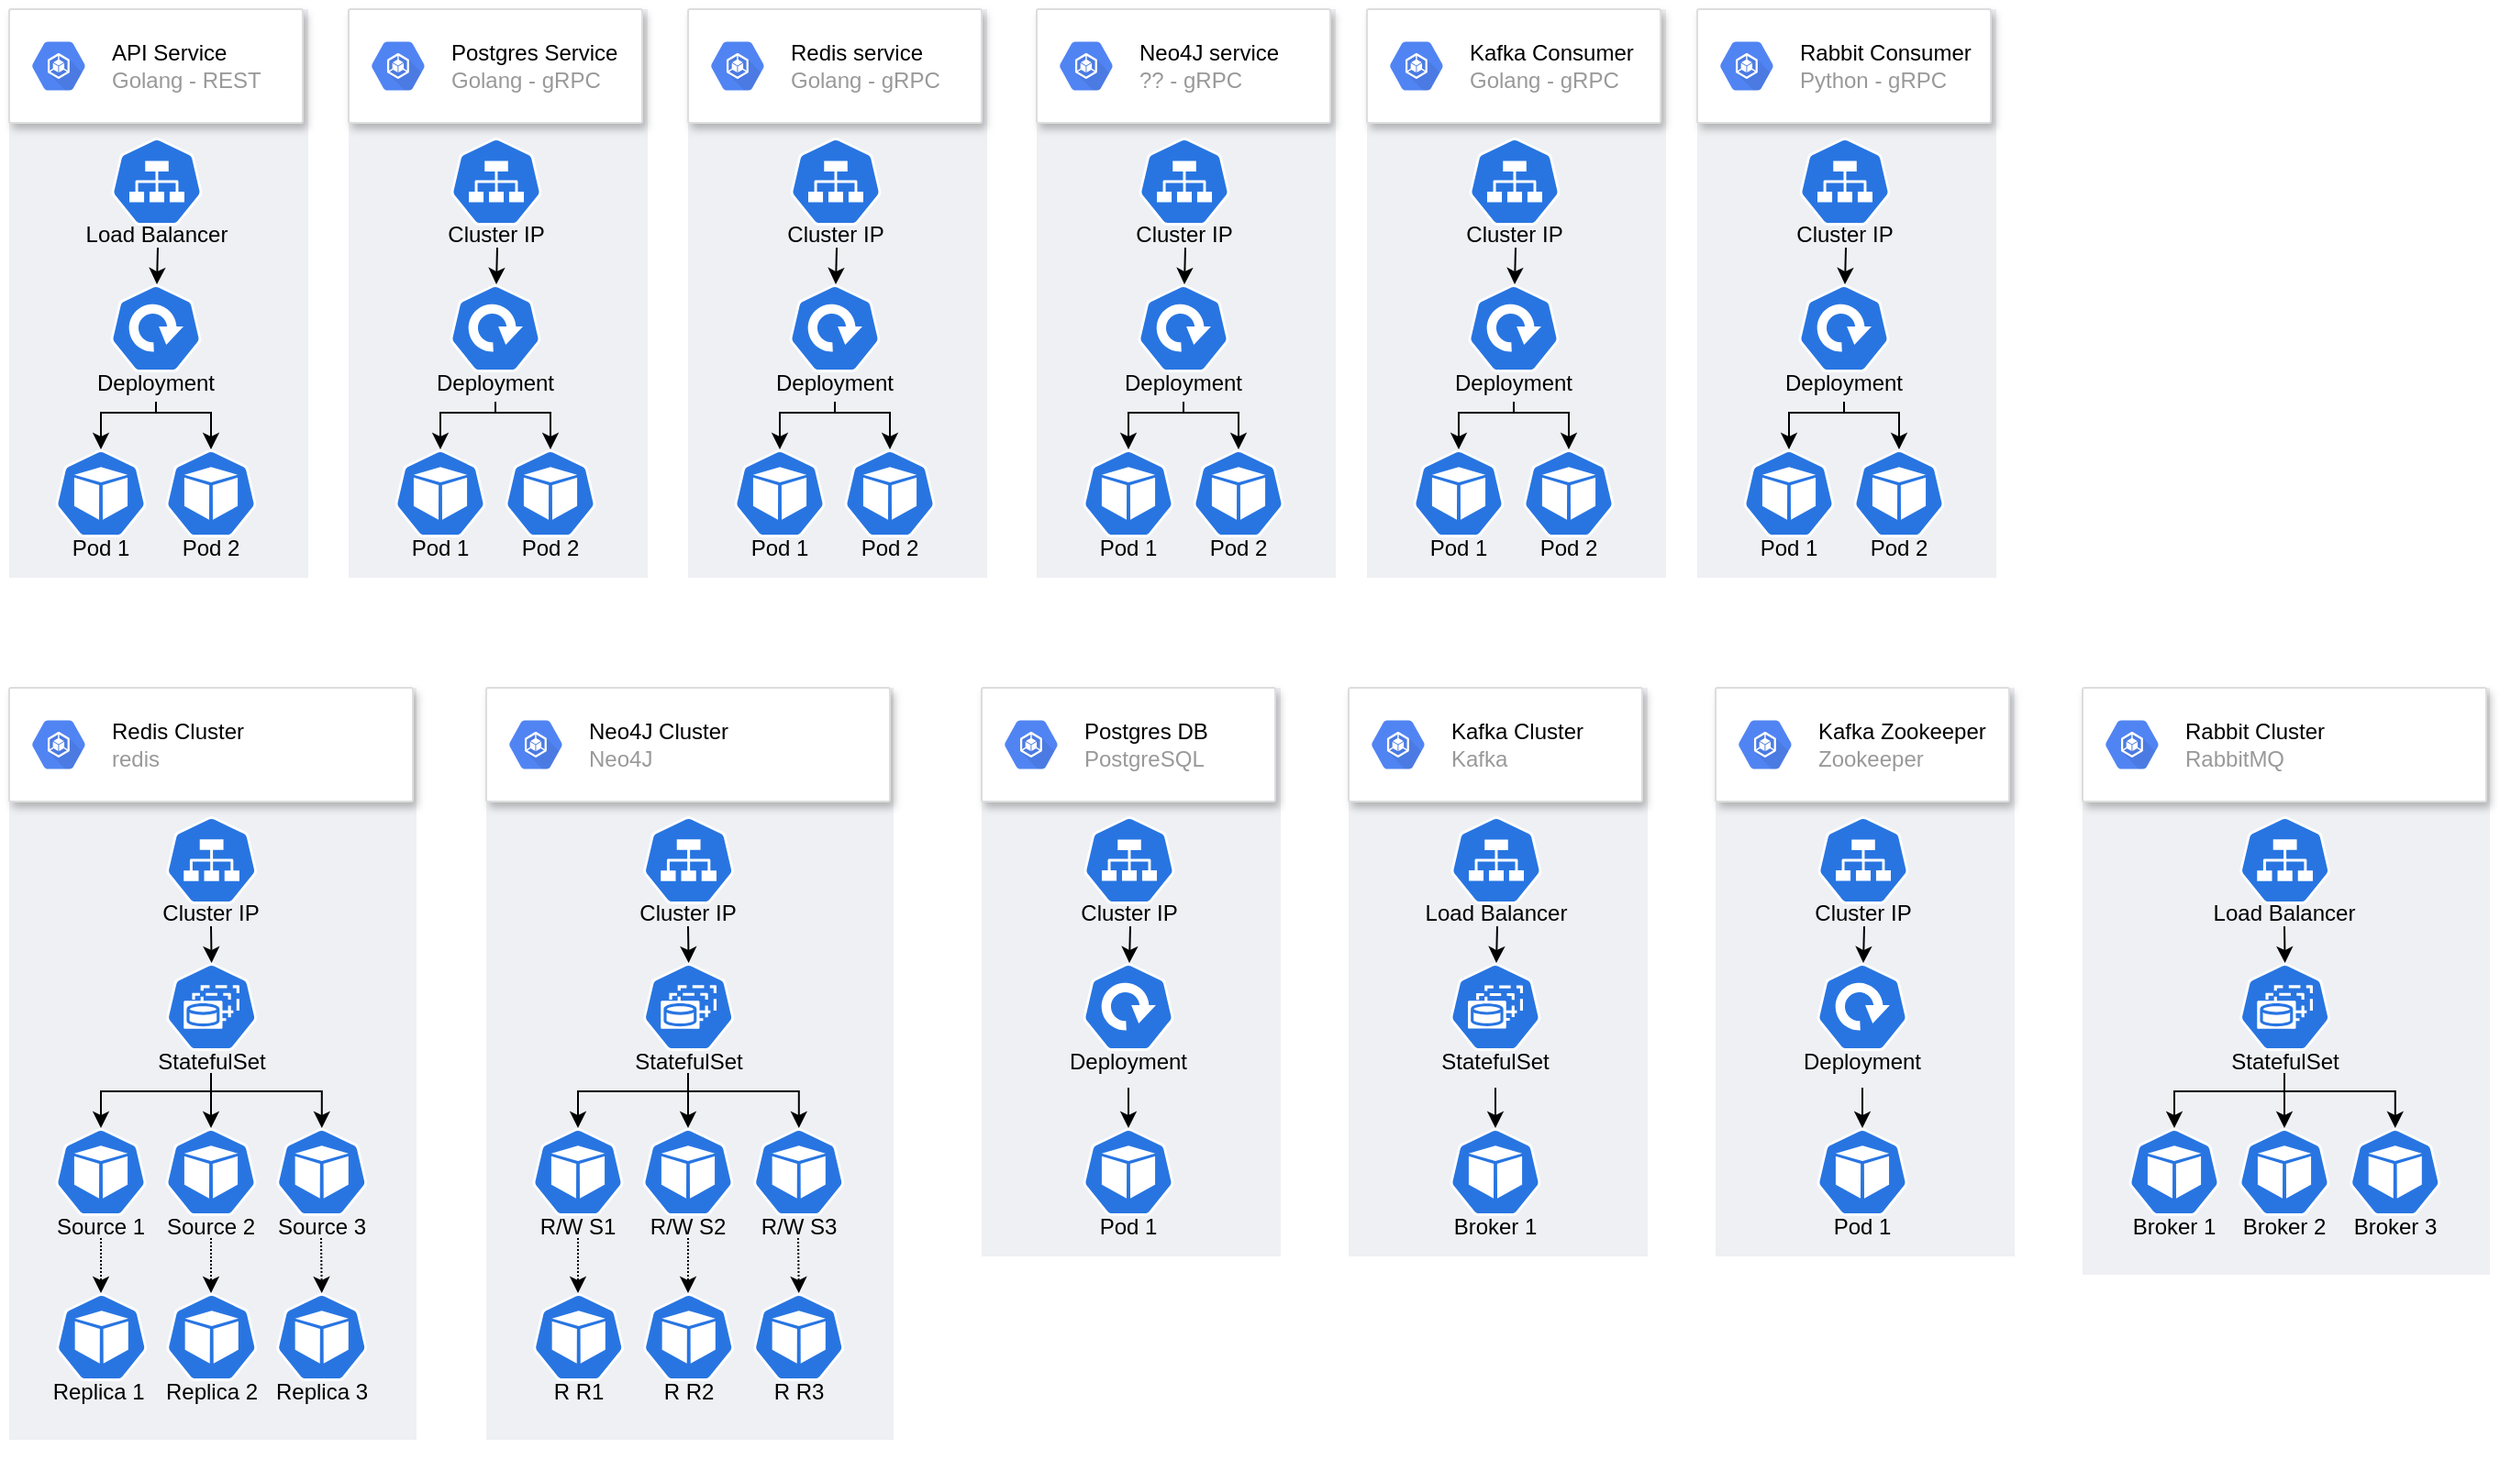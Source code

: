 <mxfile version="15.8.3" type="github">
  <diagram id="sKDaYnK1d5ipRAaSlijB" name="Page-1">
    <mxGraphModel dx="1547" dy="1204" grid="1" gridSize="10" guides="1" tooltips="1" connect="1" arrows="1" fold="1" page="1" pageScale="1" pageWidth="850" pageHeight="1100" math="0" shadow="0">
      <root>
        <mxCell id="0" />
        <mxCell id="1" parent="0" />
        <mxCell id="mPMTFJL_Vb9YS9UuzuNP-59" value="" style="group" vertex="1" connectable="0" parent="1">
          <mxGeometry x="30" y="40" width="160" height="310" as="geometry" />
        </mxCell>
        <mxCell id="mPMTFJL_Vb9YS9UuzuNP-65" value="Generic group" style="fillColor=#EFF0F3;strokeColor=none;dashed=0;verticalAlign=top;fontStyle=0;fontColor=#232F3D;" vertex="1" parent="mPMTFJL_Vb9YS9UuzuNP-59">
          <mxGeometry width="163" height="310" as="geometry" />
        </mxCell>
        <mxCell id="mPMTFJL_Vb9YS9UuzuNP-54" value="" style="strokeColor=#dddddd;shadow=1;strokeWidth=1;rounded=1;absoluteArcSize=1;arcSize=2;" vertex="1" parent="mPMTFJL_Vb9YS9UuzuNP-59">
          <mxGeometry width="160" height="62.0" as="geometry" />
        </mxCell>
        <mxCell id="mPMTFJL_Vb9YS9UuzuNP-55" value="&lt;font color=&quot;#000000&quot;&gt;&lt;span&gt;API Service&lt;/span&gt;&lt;/font&gt;&lt;br&gt;Golang - REST" style="sketch=0;dashed=0;connectable=0;html=1;fillColor=#5184F3;strokeColor=none;shape=mxgraph.gcp2.hexIcon;prIcon=container_engine;part=1;labelPosition=right;verticalLabelPosition=middle;align=left;verticalAlign=middle;spacingLeft=5;fontColor=#999999;fontSize=12;" vertex="1" parent="mPMTFJL_Vb9YS9UuzuNP-54">
          <mxGeometry y="0.5" width="44" height="39" relative="1" as="geometry">
            <mxPoint x="5" y="-19.5" as="offset" />
          </mxGeometry>
        </mxCell>
        <mxCell id="mPMTFJL_Vb9YS9UuzuNP-20" value="" style="group" vertex="1" connectable="0" parent="1">
          <mxGeometry x="80" y="190" width="60" height="60" as="geometry" />
        </mxCell>
        <mxCell id="mPMTFJL_Vb9YS9UuzuNP-13" value="" style="sketch=0;html=1;dashed=0;whitespace=wrap;fillColor=#2875E2;strokeColor=#ffffff;points=[[0.005,0.63,0],[0.1,0.2,0],[0.9,0.2,0],[0.5,0,0],[0.995,0.63,0],[0.72,0.99,0],[0.5,1,0],[0.28,0.99,0]];shape=mxgraph.kubernetes.icon;prIcon=deploy" vertex="1" parent="mPMTFJL_Vb9YS9UuzuNP-20">
          <mxGeometry x="5" width="50" height="48" as="geometry" />
        </mxCell>
        <mxCell id="mPMTFJL_Vb9YS9UuzuNP-16" value="Deployment" style="text;html=1;strokeColor=none;fillColor=none;align=center;verticalAlign=middle;whiteSpace=wrap;rounded=0;" vertex="1" parent="mPMTFJL_Vb9YS9UuzuNP-20">
          <mxGeometry y="48" width="60" height="12" as="geometry" />
        </mxCell>
        <mxCell id="mPMTFJL_Vb9YS9UuzuNP-25" value="" style="group" vertex="1" connectable="0" parent="1">
          <mxGeometry x="110" y="280" width="60" height="59" as="geometry" />
        </mxCell>
        <mxCell id="mPMTFJL_Vb9YS9UuzuNP-15" value="" style="sketch=0;html=1;dashed=0;whitespace=wrap;fillColor=#2875E2;strokeColor=#ffffff;points=[[0.005,0.63,0],[0.1,0.2,0],[0.9,0.2,0],[0.5,0,0],[0.995,0.63,0],[0.72,0.99,0],[0.5,1,0],[0.28,0.99,0]];shape=mxgraph.kubernetes.icon;prIcon=pod" vertex="1" parent="mPMTFJL_Vb9YS9UuzuNP-25">
          <mxGeometry x="5" width="50" height="48" as="geometry" />
        </mxCell>
        <mxCell id="mPMTFJL_Vb9YS9UuzuNP-22" value="Pod 2" style="text;html=1;strokeColor=none;fillColor=none;align=center;verticalAlign=middle;whiteSpace=wrap;rounded=0;" vertex="1" parent="mPMTFJL_Vb9YS9UuzuNP-25">
          <mxGeometry y="49" width="60" height="10" as="geometry" />
        </mxCell>
        <mxCell id="mPMTFJL_Vb9YS9UuzuNP-26" value="" style="group" vertex="1" connectable="0" parent="1">
          <mxGeometry x="50" y="280" width="60" height="60" as="geometry" />
        </mxCell>
        <mxCell id="mPMTFJL_Vb9YS9UuzuNP-2" value="" style="sketch=0;html=1;dashed=0;whitespace=wrap;fillColor=#2875E2;strokeColor=#ffffff;points=[[0.005,0.63,0],[0.1,0.2,0],[0.9,0.2,0],[0.5,0,0],[0.995,0.63,0],[0.72,0.99,0],[0.5,1,0],[0.28,0.99,0]];shape=mxgraph.kubernetes.icon;prIcon=pod" vertex="1" parent="mPMTFJL_Vb9YS9UuzuNP-26">
          <mxGeometry x="5" width="50" height="48" as="geometry" />
        </mxCell>
        <mxCell id="mPMTFJL_Vb9YS9UuzuNP-21" value="Pod 1" style="text;html=1;strokeColor=none;fillColor=none;align=center;verticalAlign=middle;whiteSpace=wrap;rounded=0;" vertex="1" parent="mPMTFJL_Vb9YS9UuzuNP-26">
          <mxGeometry y="48" width="60" height="12" as="geometry" />
        </mxCell>
        <mxCell id="mPMTFJL_Vb9YS9UuzuNP-27" value="" style="group" vertex="1" connectable="0" parent="1">
          <mxGeometry x="68" y="110" width="85" height="58" as="geometry" />
        </mxCell>
        <mxCell id="mPMTFJL_Vb9YS9UuzuNP-11" value="" style="sketch=0;html=1;dashed=0;whitespace=wrap;fillColor=#2875E2;strokeColor=#ffffff;points=[[0.005,0.63,0],[0.1,0.2,0],[0.9,0.2,0],[0.5,0,0],[0.995,0.63,0],[0.72,0.99,0],[0.5,1,0],[0.28,0.99,0]];shape=mxgraph.kubernetes.icon;prIcon=svc" vertex="1" parent="mPMTFJL_Vb9YS9UuzuNP-27">
          <mxGeometry x="17.5" width="50" height="48" as="geometry" />
        </mxCell>
        <mxCell id="mPMTFJL_Vb9YS9UuzuNP-24" value="Load Balancer" style="text;html=1;strokeColor=none;fillColor=none;align=center;verticalAlign=middle;whiteSpace=wrap;rounded=0;" vertex="1" parent="mPMTFJL_Vb9YS9UuzuNP-27">
          <mxGeometry y="48" width="85" height="10" as="geometry" />
        </mxCell>
        <mxCell id="mPMTFJL_Vb9YS9UuzuNP-28" style="edgeStyle=orthogonalEdgeStyle;rounded=0;orthogonalLoop=1;jettySize=auto;html=1;entryX=0.5;entryY=0;entryDx=0;entryDy=0;entryPerimeter=0;" edge="1" parent="1" target="mPMTFJL_Vb9YS9UuzuNP-15">
          <mxGeometry relative="1" as="geometry">
            <mxPoint x="110" y="254" as="sourcePoint" />
            <Array as="points">
              <mxPoint x="110" y="260" />
              <mxPoint x="140" y="260" />
            </Array>
          </mxGeometry>
        </mxCell>
        <mxCell id="mPMTFJL_Vb9YS9UuzuNP-29" style="edgeStyle=orthogonalEdgeStyle;rounded=0;orthogonalLoop=1;jettySize=auto;html=1;entryX=0.5;entryY=0;entryDx=0;entryDy=0;entryPerimeter=0;" edge="1" parent="1" target="mPMTFJL_Vb9YS9UuzuNP-2">
          <mxGeometry relative="1" as="geometry">
            <mxPoint x="110" y="258" as="sourcePoint" />
            <Array as="points">
              <mxPoint x="110" y="260" />
              <mxPoint x="80" y="260" />
            </Array>
          </mxGeometry>
        </mxCell>
        <mxCell id="mPMTFJL_Vb9YS9UuzuNP-31" style="edgeStyle=orthogonalEdgeStyle;rounded=0;orthogonalLoop=1;jettySize=auto;html=1;" edge="1" parent="1">
          <mxGeometry relative="1" as="geometry">
            <mxPoint x="110.5" y="190" as="targetPoint" />
            <mxPoint x="111" y="170" as="sourcePoint" />
          </mxGeometry>
        </mxCell>
        <mxCell id="mPMTFJL_Vb9YS9UuzuNP-86" value="" style="group" vertex="1" connectable="0" parent="1">
          <mxGeometry x="215" y="40" width="160" height="310" as="geometry" />
        </mxCell>
        <mxCell id="mPMTFJL_Vb9YS9UuzuNP-67" value="" style="group" vertex="1" connectable="0" parent="mPMTFJL_Vb9YS9UuzuNP-86">
          <mxGeometry width="160" height="310" as="geometry" />
        </mxCell>
        <mxCell id="mPMTFJL_Vb9YS9UuzuNP-68" value="Generic group" style="fillColor=#EFF0F3;strokeColor=none;dashed=0;verticalAlign=top;fontStyle=0;fontColor=#232F3D;" vertex="1" parent="mPMTFJL_Vb9YS9UuzuNP-67">
          <mxGeometry width="163" height="310" as="geometry" />
        </mxCell>
        <mxCell id="mPMTFJL_Vb9YS9UuzuNP-69" value="" style="strokeColor=#dddddd;shadow=1;strokeWidth=1;rounded=1;absoluteArcSize=1;arcSize=2;" vertex="1" parent="mPMTFJL_Vb9YS9UuzuNP-67">
          <mxGeometry width="160" height="62.0" as="geometry" />
        </mxCell>
        <mxCell id="mPMTFJL_Vb9YS9UuzuNP-70" value="&lt;font color=&quot;#000000&quot;&gt;&lt;span&gt;Postgres Service&lt;/span&gt;&lt;/font&gt;&lt;br&gt;Golang - gRPC&amp;nbsp;" style="sketch=0;dashed=0;connectable=0;html=1;fillColor=#5184F3;strokeColor=none;shape=mxgraph.gcp2.hexIcon;prIcon=container_engine;part=1;labelPosition=right;verticalLabelPosition=middle;align=left;verticalAlign=middle;spacingLeft=5;fontColor=#999999;fontSize=12;" vertex="1" parent="mPMTFJL_Vb9YS9UuzuNP-69">
          <mxGeometry y="0.5" width="44" height="39" relative="1" as="geometry">
            <mxPoint x="5" y="-19.5" as="offset" />
          </mxGeometry>
        </mxCell>
        <mxCell id="mPMTFJL_Vb9YS9UuzuNP-71" value="" style="group" vertex="1" connectable="0" parent="mPMTFJL_Vb9YS9UuzuNP-86">
          <mxGeometry x="50" y="150" width="60" height="60" as="geometry" />
        </mxCell>
        <mxCell id="mPMTFJL_Vb9YS9UuzuNP-72" value="" style="sketch=0;html=1;dashed=0;whitespace=wrap;fillColor=#2875E2;strokeColor=#ffffff;points=[[0.005,0.63,0],[0.1,0.2,0],[0.9,0.2,0],[0.5,0,0],[0.995,0.63,0],[0.72,0.99,0],[0.5,1,0],[0.28,0.99,0]];shape=mxgraph.kubernetes.icon;prIcon=deploy" vertex="1" parent="mPMTFJL_Vb9YS9UuzuNP-71">
          <mxGeometry x="5" width="50" height="48" as="geometry" />
        </mxCell>
        <mxCell id="mPMTFJL_Vb9YS9UuzuNP-73" value="Deployment" style="text;html=1;strokeColor=none;fillColor=none;align=center;verticalAlign=middle;whiteSpace=wrap;rounded=0;" vertex="1" parent="mPMTFJL_Vb9YS9UuzuNP-71">
          <mxGeometry y="48" width="60" height="12" as="geometry" />
        </mxCell>
        <mxCell id="mPMTFJL_Vb9YS9UuzuNP-74" value="" style="group" vertex="1" connectable="0" parent="mPMTFJL_Vb9YS9UuzuNP-86">
          <mxGeometry x="80" y="240" width="60" height="59" as="geometry" />
        </mxCell>
        <mxCell id="mPMTFJL_Vb9YS9UuzuNP-75" value="" style="sketch=0;html=1;dashed=0;whitespace=wrap;fillColor=#2875E2;strokeColor=#ffffff;points=[[0.005,0.63,0],[0.1,0.2,0],[0.9,0.2,0],[0.5,0,0],[0.995,0.63,0],[0.72,0.99,0],[0.5,1,0],[0.28,0.99,0]];shape=mxgraph.kubernetes.icon;prIcon=pod" vertex="1" parent="mPMTFJL_Vb9YS9UuzuNP-74">
          <mxGeometry x="5" width="50" height="48" as="geometry" />
        </mxCell>
        <mxCell id="mPMTFJL_Vb9YS9UuzuNP-76" value="Pod 2" style="text;html=1;strokeColor=none;fillColor=none;align=center;verticalAlign=middle;whiteSpace=wrap;rounded=0;" vertex="1" parent="mPMTFJL_Vb9YS9UuzuNP-74">
          <mxGeometry y="49" width="60" height="10" as="geometry" />
        </mxCell>
        <mxCell id="mPMTFJL_Vb9YS9UuzuNP-77" value="" style="group" vertex="1" connectable="0" parent="mPMTFJL_Vb9YS9UuzuNP-86">
          <mxGeometry x="20" y="240" width="60" height="60" as="geometry" />
        </mxCell>
        <mxCell id="mPMTFJL_Vb9YS9UuzuNP-78" value="" style="sketch=0;html=1;dashed=0;whitespace=wrap;fillColor=#2875E2;strokeColor=#ffffff;points=[[0.005,0.63,0],[0.1,0.2,0],[0.9,0.2,0],[0.5,0,0],[0.995,0.63,0],[0.72,0.99,0],[0.5,1,0],[0.28,0.99,0]];shape=mxgraph.kubernetes.icon;prIcon=pod" vertex="1" parent="mPMTFJL_Vb9YS9UuzuNP-77">
          <mxGeometry x="5" width="50" height="48" as="geometry" />
        </mxCell>
        <mxCell id="mPMTFJL_Vb9YS9UuzuNP-79" value="Pod 1" style="text;html=1;strokeColor=none;fillColor=none;align=center;verticalAlign=middle;whiteSpace=wrap;rounded=0;" vertex="1" parent="mPMTFJL_Vb9YS9UuzuNP-77">
          <mxGeometry y="48" width="60" height="12" as="geometry" />
        </mxCell>
        <mxCell id="mPMTFJL_Vb9YS9UuzuNP-80" value="" style="group" vertex="1" connectable="0" parent="mPMTFJL_Vb9YS9UuzuNP-86">
          <mxGeometry x="38" y="70" width="85" height="58" as="geometry" />
        </mxCell>
        <mxCell id="mPMTFJL_Vb9YS9UuzuNP-81" value="" style="sketch=0;html=1;dashed=0;whitespace=wrap;fillColor=#2875E2;strokeColor=#ffffff;points=[[0.005,0.63,0],[0.1,0.2,0],[0.9,0.2,0],[0.5,0,0],[0.995,0.63,0],[0.72,0.99,0],[0.5,1,0],[0.28,0.99,0]];shape=mxgraph.kubernetes.icon;prIcon=svc" vertex="1" parent="mPMTFJL_Vb9YS9UuzuNP-80">
          <mxGeometry x="17.5" width="50" height="48" as="geometry" />
        </mxCell>
        <mxCell id="mPMTFJL_Vb9YS9UuzuNP-82" value="Cluster IP" style="text;html=1;strokeColor=none;fillColor=none;align=center;verticalAlign=middle;whiteSpace=wrap;rounded=0;" vertex="1" parent="mPMTFJL_Vb9YS9UuzuNP-80">
          <mxGeometry y="48" width="85" height="10" as="geometry" />
        </mxCell>
        <mxCell id="mPMTFJL_Vb9YS9UuzuNP-83" style="edgeStyle=orthogonalEdgeStyle;rounded=0;orthogonalLoop=1;jettySize=auto;html=1;entryX=0.5;entryY=0;entryDx=0;entryDy=0;entryPerimeter=0;" edge="1" target="mPMTFJL_Vb9YS9UuzuNP-75" parent="mPMTFJL_Vb9YS9UuzuNP-86">
          <mxGeometry relative="1" as="geometry">
            <mxPoint x="80" y="214.0" as="sourcePoint" />
            <Array as="points">
              <mxPoint x="80" y="220" />
              <mxPoint x="110" y="220" />
            </Array>
          </mxGeometry>
        </mxCell>
        <mxCell id="mPMTFJL_Vb9YS9UuzuNP-84" style="edgeStyle=orthogonalEdgeStyle;rounded=0;orthogonalLoop=1;jettySize=auto;html=1;entryX=0.5;entryY=0;entryDx=0;entryDy=0;entryPerimeter=0;" edge="1" target="mPMTFJL_Vb9YS9UuzuNP-78" parent="mPMTFJL_Vb9YS9UuzuNP-86">
          <mxGeometry relative="1" as="geometry">
            <mxPoint x="80" y="218" as="sourcePoint" />
            <Array as="points">
              <mxPoint x="80" y="220" />
              <mxPoint x="50" y="220" />
            </Array>
          </mxGeometry>
        </mxCell>
        <mxCell id="mPMTFJL_Vb9YS9UuzuNP-85" style="edgeStyle=orthogonalEdgeStyle;rounded=0;orthogonalLoop=1;jettySize=auto;html=1;" edge="1" parent="mPMTFJL_Vb9YS9UuzuNP-86">
          <mxGeometry relative="1" as="geometry">
            <mxPoint x="80.5" y="150" as="targetPoint" />
            <mxPoint x="81" y="130" as="sourcePoint" />
          </mxGeometry>
        </mxCell>
        <mxCell id="mPMTFJL_Vb9YS9UuzuNP-87" value="" style="group" vertex="1" connectable="0" parent="1">
          <mxGeometry x="400" y="40" width="160" height="310" as="geometry" />
        </mxCell>
        <mxCell id="mPMTFJL_Vb9YS9UuzuNP-88" value="" style="group" vertex="1" connectable="0" parent="mPMTFJL_Vb9YS9UuzuNP-87">
          <mxGeometry width="160" height="310" as="geometry" />
        </mxCell>
        <mxCell id="mPMTFJL_Vb9YS9UuzuNP-89" value="Generic group" style="fillColor=#EFF0F3;strokeColor=none;dashed=0;verticalAlign=top;fontStyle=0;fontColor=#232F3D;" vertex="1" parent="mPMTFJL_Vb9YS9UuzuNP-88">
          <mxGeometry width="163" height="310" as="geometry" />
        </mxCell>
        <mxCell id="mPMTFJL_Vb9YS9UuzuNP-90" value="" style="strokeColor=#dddddd;shadow=1;strokeWidth=1;rounded=1;absoluteArcSize=1;arcSize=2;" vertex="1" parent="mPMTFJL_Vb9YS9UuzuNP-88">
          <mxGeometry width="160" height="62.0" as="geometry" />
        </mxCell>
        <mxCell id="mPMTFJL_Vb9YS9UuzuNP-91" value="&lt;font color=&quot;#000000&quot;&gt;&lt;span&gt;Redis service&lt;/span&gt;&lt;/font&gt;&lt;br&gt;Golang - gRPC&amp;nbsp;" style="sketch=0;dashed=0;connectable=0;html=1;fillColor=#5184F3;strokeColor=none;shape=mxgraph.gcp2.hexIcon;prIcon=container_engine;part=1;labelPosition=right;verticalLabelPosition=middle;align=left;verticalAlign=middle;spacingLeft=5;fontColor=#999999;fontSize=12;" vertex="1" parent="mPMTFJL_Vb9YS9UuzuNP-90">
          <mxGeometry y="0.5" width="44" height="39" relative="1" as="geometry">
            <mxPoint x="5" y="-19.5" as="offset" />
          </mxGeometry>
        </mxCell>
        <mxCell id="mPMTFJL_Vb9YS9UuzuNP-92" value="" style="group" vertex="1" connectable="0" parent="mPMTFJL_Vb9YS9UuzuNP-87">
          <mxGeometry x="50" y="150" width="60" height="60" as="geometry" />
        </mxCell>
        <mxCell id="mPMTFJL_Vb9YS9UuzuNP-93" value="" style="sketch=0;html=1;dashed=0;whitespace=wrap;fillColor=#2875E2;strokeColor=#ffffff;points=[[0.005,0.63,0],[0.1,0.2,0],[0.9,0.2,0],[0.5,0,0],[0.995,0.63,0],[0.72,0.99,0],[0.5,1,0],[0.28,0.99,0]];shape=mxgraph.kubernetes.icon;prIcon=deploy" vertex="1" parent="mPMTFJL_Vb9YS9UuzuNP-92">
          <mxGeometry x="5" width="50" height="48" as="geometry" />
        </mxCell>
        <mxCell id="mPMTFJL_Vb9YS9UuzuNP-94" value="Deployment" style="text;html=1;strokeColor=none;fillColor=none;align=center;verticalAlign=middle;whiteSpace=wrap;rounded=0;" vertex="1" parent="mPMTFJL_Vb9YS9UuzuNP-92">
          <mxGeometry y="48" width="60" height="12" as="geometry" />
        </mxCell>
        <mxCell id="mPMTFJL_Vb9YS9UuzuNP-95" value="" style="group" vertex="1" connectable="0" parent="mPMTFJL_Vb9YS9UuzuNP-87">
          <mxGeometry x="80" y="240" width="60" height="59" as="geometry" />
        </mxCell>
        <mxCell id="mPMTFJL_Vb9YS9UuzuNP-96" value="" style="sketch=0;html=1;dashed=0;whitespace=wrap;fillColor=#2875E2;strokeColor=#ffffff;points=[[0.005,0.63,0],[0.1,0.2,0],[0.9,0.2,0],[0.5,0,0],[0.995,0.63,0],[0.72,0.99,0],[0.5,1,0],[0.28,0.99,0]];shape=mxgraph.kubernetes.icon;prIcon=pod" vertex="1" parent="mPMTFJL_Vb9YS9UuzuNP-95">
          <mxGeometry x="5" width="50" height="48" as="geometry" />
        </mxCell>
        <mxCell id="mPMTFJL_Vb9YS9UuzuNP-97" value="Pod 2" style="text;html=1;strokeColor=none;fillColor=none;align=center;verticalAlign=middle;whiteSpace=wrap;rounded=0;" vertex="1" parent="mPMTFJL_Vb9YS9UuzuNP-95">
          <mxGeometry y="49" width="60" height="10" as="geometry" />
        </mxCell>
        <mxCell id="mPMTFJL_Vb9YS9UuzuNP-98" value="" style="group" vertex="1" connectable="0" parent="mPMTFJL_Vb9YS9UuzuNP-87">
          <mxGeometry x="20" y="240" width="60" height="60" as="geometry" />
        </mxCell>
        <mxCell id="mPMTFJL_Vb9YS9UuzuNP-99" value="" style="sketch=0;html=1;dashed=0;whitespace=wrap;fillColor=#2875E2;strokeColor=#ffffff;points=[[0.005,0.63,0],[0.1,0.2,0],[0.9,0.2,0],[0.5,0,0],[0.995,0.63,0],[0.72,0.99,0],[0.5,1,0],[0.28,0.99,0]];shape=mxgraph.kubernetes.icon;prIcon=pod" vertex="1" parent="mPMTFJL_Vb9YS9UuzuNP-98">
          <mxGeometry x="5" width="50" height="48" as="geometry" />
        </mxCell>
        <mxCell id="mPMTFJL_Vb9YS9UuzuNP-100" value="Pod 1" style="text;html=1;strokeColor=none;fillColor=none;align=center;verticalAlign=middle;whiteSpace=wrap;rounded=0;" vertex="1" parent="mPMTFJL_Vb9YS9UuzuNP-98">
          <mxGeometry y="48" width="60" height="12" as="geometry" />
        </mxCell>
        <mxCell id="mPMTFJL_Vb9YS9UuzuNP-101" value="" style="group" vertex="1" connectable="0" parent="mPMTFJL_Vb9YS9UuzuNP-87">
          <mxGeometry x="38" y="70" width="85" height="58" as="geometry" />
        </mxCell>
        <mxCell id="mPMTFJL_Vb9YS9UuzuNP-102" value="" style="sketch=0;html=1;dashed=0;whitespace=wrap;fillColor=#2875E2;strokeColor=#ffffff;points=[[0.005,0.63,0],[0.1,0.2,0],[0.9,0.2,0],[0.5,0,0],[0.995,0.63,0],[0.72,0.99,0],[0.5,1,0],[0.28,0.99,0]];shape=mxgraph.kubernetes.icon;prIcon=svc" vertex="1" parent="mPMTFJL_Vb9YS9UuzuNP-101">
          <mxGeometry x="17.5" width="50" height="48" as="geometry" />
        </mxCell>
        <mxCell id="mPMTFJL_Vb9YS9UuzuNP-103" value="Cluster IP" style="text;html=1;strokeColor=none;fillColor=none;align=center;verticalAlign=middle;whiteSpace=wrap;rounded=0;" vertex="1" parent="mPMTFJL_Vb9YS9UuzuNP-101">
          <mxGeometry y="48" width="85" height="10" as="geometry" />
        </mxCell>
        <mxCell id="mPMTFJL_Vb9YS9UuzuNP-104" style="edgeStyle=orthogonalEdgeStyle;rounded=0;orthogonalLoop=1;jettySize=auto;html=1;entryX=0.5;entryY=0;entryDx=0;entryDy=0;entryPerimeter=0;" edge="1" parent="mPMTFJL_Vb9YS9UuzuNP-87" target="mPMTFJL_Vb9YS9UuzuNP-96">
          <mxGeometry relative="1" as="geometry">
            <mxPoint x="80" y="214.0" as="sourcePoint" />
            <Array as="points">
              <mxPoint x="80" y="220" />
              <mxPoint x="110" y="220" />
            </Array>
          </mxGeometry>
        </mxCell>
        <mxCell id="mPMTFJL_Vb9YS9UuzuNP-105" style="edgeStyle=orthogonalEdgeStyle;rounded=0;orthogonalLoop=1;jettySize=auto;html=1;entryX=0.5;entryY=0;entryDx=0;entryDy=0;entryPerimeter=0;" edge="1" parent="mPMTFJL_Vb9YS9UuzuNP-87" target="mPMTFJL_Vb9YS9UuzuNP-99">
          <mxGeometry relative="1" as="geometry">
            <mxPoint x="80" y="218" as="sourcePoint" />
            <Array as="points">
              <mxPoint x="80" y="220" />
              <mxPoint x="50" y="220" />
            </Array>
          </mxGeometry>
        </mxCell>
        <mxCell id="mPMTFJL_Vb9YS9UuzuNP-106" style="edgeStyle=orthogonalEdgeStyle;rounded=0;orthogonalLoop=1;jettySize=auto;html=1;" edge="1" parent="mPMTFJL_Vb9YS9UuzuNP-87">
          <mxGeometry relative="1" as="geometry">
            <mxPoint x="80.5" y="150" as="targetPoint" />
            <mxPoint x="81" y="130" as="sourcePoint" />
          </mxGeometry>
        </mxCell>
        <mxCell id="mPMTFJL_Vb9YS9UuzuNP-108" value="" style="group" vertex="1" connectable="0" parent="1">
          <mxGeometry x="590" y="40" width="160" height="310" as="geometry" />
        </mxCell>
        <mxCell id="mPMTFJL_Vb9YS9UuzuNP-109" value="" style="group" vertex="1" connectable="0" parent="mPMTFJL_Vb9YS9UuzuNP-108">
          <mxGeometry width="160" height="310" as="geometry" />
        </mxCell>
        <mxCell id="mPMTFJL_Vb9YS9UuzuNP-110" value="Generic group" style="fillColor=#EFF0F3;strokeColor=none;dashed=0;verticalAlign=top;fontStyle=0;fontColor=#232F3D;" vertex="1" parent="mPMTFJL_Vb9YS9UuzuNP-109">
          <mxGeometry width="163" height="310" as="geometry" />
        </mxCell>
        <mxCell id="mPMTFJL_Vb9YS9UuzuNP-111" value="" style="strokeColor=#dddddd;shadow=1;strokeWidth=1;rounded=1;absoluteArcSize=1;arcSize=2;" vertex="1" parent="mPMTFJL_Vb9YS9UuzuNP-109">
          <mxGeometry width="160" height="62.0" as="geometry" />
        </mxCell>
        <mxCell id="mPMTFJL_Vb9YS9UuzuNP-112" value="&lt;font color=&quot;#000000&quot;&gt;&lt;span&gt;Neo4J service&lt;/span&gt;&lt;/font&gt;&lt;br&gt;?? - gRPC&amp;nbsp;" style="sketch=0;dashed=0;connectable=0;html=1;fillColor=#5184F3;strokeColor=none;shape=mxgraph.gcp2.hexIcon;prIcon=container_engine;part=1;labelPosition=right;verticalLabelPosition=middle;align=left;verticalAlign=middle;spacingLeft=5;fontColor=#999999;fontSize=12;" vertex="1" parent="mPMTFJL_Vb9YS9UuzuNP-111">
          <mxGeometry y="0.5" width="44" height="39" relative="1" as="geometry">
            <mxPoint x="5" y="-19.5" as="offset" />
          </mxGeometry>
        </mxCell>
        <mxCell id="mPMTFJL_Vb9YS9UuzuNP-113" value="" style="group" vertex="1" connectable="0" parent="mPMTFJL_Vb9YS9UuzuNP-108">
          <mxGeometry x="50" y="150" width="60" height="60" as="geometry" />
        </mxCell>
        <mxCell id="mPMTFJL_Vb9YS9UuzuNP-114" value="" style="sketch=0;html=1;dashed=0;whitespace=wrap;fillColor=#2875E2;strokeColor=#ffffff;points=[[0.005,0.63,0],[0.1,0.2,0],[0.9,0.2,0],[0.5,0,0],[0.995,0.63,0],[0.72,0.99,0],[0.5,1,0],[0.28,0.99,0]];shape=mxgraph.kubernetes.icon;prIcon=deploy" vertex="1" parent="mPMTFJL_Vb9YS9UuzuNP-113">
          <mxGeometry x="5" width="50" height="48" as="geometry" />
        </mxCell>
        <mxCell id="mPMTFJL_Vb9YS9UuzuNP-115" value="Deployment" style="text;html=1;strokeColor=none;fillColor=none;align=center;verticalAlign=middle;whiteSpace=wrap;rounded=0;" vertex="1" parent="mPMTFJL_Vb9YS9UuzuNP-113">
          <mxGeometry y="48" width="60" height="12" as="geometry" />
        </mxCell>
        <mxCell id="mPMTFJL_Vb9YS9UuzuNP-116" value="" style="group" vertex="1" connectable="0" parent="mPMTFJL_Vb9YS9UuzuNP-108">
          <mxGeometry x="80" y="240" width="60" height="59" as="geometry" />
        </mxCell>
        <mxCell id="mPMTFJL_Vb9YS9UuzuNP-117" value="" style="sketch=0;html=1;dashed=0;whitespace=wrap;fillColor=#2875E2;strokeColor=#ffffff;points=[[0.005,0.63,0],[0.1,0.2,0],[0.9,0.2,0],[0.5,0,0],[0.995,0.63,0],[0.72,0.99,0],[0.5,1,0],[0.28,0.99,0]];shape=mxgraph.kubernetes.icon;prIcon=pod" vertex="1" parent="mPMTFJL_Vb9YS9UuzuNP-116">
          <mxGeometry x="5" width="50" height="48" as="geometry" />
        </mxCell>
        <mxCell id="mPMTFJL_Vb9YS9UuzuNP-118" value="Pod 2" style="text;html=1;strokeColor=none;fillColor=none;align=center;verticalAlign=middle;whiteSpace=wrap;rounded=0;" vertex="1" parent="mPMTFJL_Vb9YS9UuzuNP-116">
          <mxGeometry y="49" width="60" height="10" as="geometry" />
        </mxCell>
        <mxCell id="mPMTFJL_Vb9YS9UuzuNP-119" value="" style="group" vertex="1" connectable="0" parent="mPMTFJL_Vb9YS9UuzuNP-108">
          <mxGeometry x="20" y="240" width="60" height="60" as="geometry" />
        </mxCell>
        <mxCell id="mPMTFJL_Vb9YS9UuzuNP-120" value="" style="sketch=0;html=1;dashed=0;whitespace=wrap;fillColor=#2875E2;strokeColor=#ffffff;points=[[0.005,0.63,0],[0.1,0.2,0],[0.9,0.2,0],[0.5,0,0],[0.995,0.63,0],[0.72,0.99,0],[0.5,1,0],[0.28,0.99,0]];shape=mxgraph.kubernetes.icon;prIcon=pod" vertex="1" parent="mPMTFJL_Vb9YS9UuzuNP-119">
          <mxGeometry x="5" width="50" height="48" as="geometry" />
        </mxCell>
        <mxCell id="mPMTFJL_Vb9YS9UuzuNP-121" value="Pod 1" style="text;html=1;strokeColor=none;fillColor=none;align=center;verticalAlign=middle;whiteSpace=wrap;rounded=0;" vertex="1" parent="mPMTFJL_Vb9YS9UuzuNP-119">
          <mxGeometry y="48" width="60" height="12" as="geometry" />
        </mxCell>
        <mxCell id="mPMTFJL_Vb9YS9UuzuNP-122" value="" style="group" vertex="1" connectable="0" parent="mPMTFJL_Vb9YS9UuzuNP-108">
          <mxGeometry x="38" y="70" width="85" height="58" as="geometry" />
        </mxCell>
        <mxCell id="mPMTFJL_Vb9YS9UuzuNP-123" value="" style="sketch=0;html=1;dashed=0;whitespace=wrap;fillColor=#2875E2;strokeColor=#ffffff;points=[[0.005,0.63,0],[0.1,0.2,0],[0.9,0.2,0],[0.5,0,0],[0.995,0.63,0],[0.72,0.99,0],[0.5,1,0],[0.28,0.99,0]];shape=mxgraph.kubernetes.icon;prIcon=svc" vertex="1" parent="mPMTFJL_Vb9YS9UuzuNP-122">
          <mxGeometry x="17.5" width="50" height="48" as="geometry" />
        </mxCell>
        <mxCell id="mPMTFJL_Vb9YS9UuzuNP-124" value="Cluster IP" style="text;html=1;strokeColor=none;fillColor=none;align=center;verticalAlign=middle;whiteSpace=wrap;rounded=0;" vertex="1" parent="mPMTFJL_Vb9YS9UuzuNP-122">
          <mxGeometry y="48" width="85" height="10" as="geometry" />
        </mxCell>
        <mxCell id="mPMTFJL_Vb9YS9UuzuNP-125" style="edgeStyle=orthogonalEdgeStyle;rounded=0;orthogonalLoop=1;jettySize=auto;html=1;entryX=0.5;entryY=0;entryDx=0;entryDy=0;entryPerimeter=0;" edge="1" parent="mPMTFJL_Vb9YS9UuzuNP-108" target="mPMTFJL_Vb9YS9UuzuNP-117">
          <mxGeometry relative="1" as="geometry">
            <mxPoint x="80" y="214.0" as="sourcePoint" />
            <Array as="points">
              <mxPoint x="80" y="220" />
              <mxPoint x="110" y="220" />
            </Array>
          </mxGeometry>
        </mxCell>
        <mxCell id="mPMTFJL_Vb9YS9UuzuNP-126" style="edgeStyle=orthogonalEdgeStyle;rounded=0;orthogonalLoop=1;jettySize=auto;html=1;entryX=0.5;entryY=0;entryDx=0;entryDy=0;entryPerimeter=0;" edge="1" parent="mPMTFJL_Vb9YS9UuzuNP-108" target="mPMTFJL_Vb9YS9UuzuNP-120">
          <mxGeometry relative="1" as="geometry">
            <mxPoint x="80" y="218" as="sourcePoint" />
            <Array as="points">
              <mxPoint x="80" y="220" />
              <mxPoint x="50" y="220" />
            </Array>
          </mxGeometry>
        </mxCell>
        <mxCell id="mPMTFJL_Vb9YS9UuzuNP-127" style="edgeStyle=orthogonalEdgeStyle;rounded=0;orthogonalLoop=1;jettySize=auto;html=1;" edge="1" parent="mPMTFJL_Vb9YS9UuzuNP-108">
          <mxGeometry relative="1" as="geometry">
            <mxPoint x="80.5" y="150" as="targetPoint" />
            <mxPoint x="81" y="130" as="sourcePoint" />
          </mxGeometry>
        </mxCell>
        <mxCell id="mPMTFJL_Vb9YS9UuzuNP-203" value="" style="group" vertex="1" connectable="0" parent="1">
          <mxGeometry x="30" y="410" width="222" height="410" as="geometry" />
        </mxCell>
        <mxCell id="mPMTFJL_Vb9YS9UuzuNP-130" value="Generic group" style="fillColor=#EFF0F3;strokeColor=none;dashed=0;verticalAlign=top;fontStyle=0;fontColor=#232F3D;" vertex="1" parent="mPMTFJL_Vb9YS9UuzuNP-203">
          <mxGeometry width="222" height="410" as="geometry" />
        </mxCell>
        <mxCell id="mPMTFJL_Vb9YS9UuzuNP-199" style="edgeStyle=orthogonalEdgeStyle;rounded=0;orthogonalLoop=1;jettySize=auto;html=1;startArrow=none;startFill=0;endArrow=classic;endFill=1;dashed=1;dashPattern=1 1;" edge="1" parent="mPMTFJL_Vb9YS9UuzuNP-203">
          <mxGeometry relative="1" as="geometry">
            <mxPoint x="170.366" y="330" as="targetPoint" />
            <mxPoint x="170" y="300" as="sourcePoint" />
          </mxGeometry>
        </mxCell>
        <mxCell id="mPMTFJL_Vb9YS9UuzuNP-201" style="edgeStyle=orthogonalEdgeStyle;rounded=0;orthogonalLoop=1;jettySize=auto;html=1;dashed=1;dashPattern=1 1;startArrow=none;startFill=0;endArrow=classic;endFill=1;" edge="1" parent="mPMTFJL_Vb9YS9UuzuNP-203">
          <mxGeometry relative="1" as="geometry">
            <mxPoint x="110" y="330" as="targetPoint" />
            <mxPoint x="110" y="300" as="sourcePoint" />
          </mxGeometry>
        </mxCell>
        <mxCell id="mPMTFJL_Vb9YS9UuzuNP-202" style="edgeStyle=orthogonalEdgeStyle;rounded=0;orthogonalLoop=1;jettySize=auto;html=1;dashed=1;dashPattern=1 1;startArrow=none;startFill=0;endArrow=classic;endFill=1;" edge="1" parent="mPMTFJL_Vb9YS9UuzuNP-203">
          <mxGeometry relative="1" as="geometry">
            <mxPoint x="50" y="330" as="targetPoint" />
            <mxPoint x="50" y="300" as="sourcePoint" />
          </mxGeometry>
        </mxCell>
        <mxCell id="mPMTFJL_Vb9YS9UuzuNP-136" value="" style="group" vertex="1" connectable="0" parent="mPMTFJL_Vb9YS9UuzuNP-203">
          <mxGeometry x="80" y="240" width="60" height="59" as="geometry" />
        </mxCell>
        <mxCell id="mPMTFJL_Vb9YS9UuzuNP-137" value="" style="sketch=0;html=1;dashed=0;whitespace=wrap;fillColor=#2875E2;strokeColor=#ffffff;points=[[0.005,0.63,0],[0.1,0.2,0],[0.9,0.2,0],[0.5,0,0],[0.995,0.63,0],[0.72,0.99,0],[0.5,1,0],[0.28,0.99,0]];shape=mxgraph.kubernetes.icon;prIcon=pod" vertex="1" parent="mPMTFJL_Vb9YS9UuzuNP-136">
          <mxGeometry x="5" width="50" height="48" as="geometry" />
        </mxCell>
        <mxCell id="mPMTFJL_Vb9YS9UuzuNP-138" value="Source 2" style="text;html=1;strokeColor=none;fillColor=none;align=center;verticalAlign=middle;whiteSpace=wrap;rounded=0;" vertex="1" parent="mPMTFJL_Vb9YS9UuzuNP-136">
          <mxGeometry y="49" width="60" height="10" as="geometry" />
        </mxCell>
        <mxCell id="mPMTFJL_Vb9YS9UuzuNP-139" value="" style="group" vertex="1" connectable="0" parent="mPMTFJL_Vb9YS9UuzuNP-203">
          <mxGeometry x="20" y="240" width="60" height="60" as="geometry" />
        </mxCell>
        <mxCell id="mPMTFJL_Vb9YS9UuzuNP-140" value="" style="sketch=0;html=1;dashed=0;whitespace=wrap;fillColor=#2875E2;strokeColor=#ffffff;points=[[0.005,0.63,0],[0.1,0.2,0],[0.9,0.2,0],[0.5,0,0],[0.995,0.63,0],[0.72,0.99,0],[0.5,1,0],[0.28,0.99,0]];shape=mxgraph.kubernetes.icon;prIcon=pod" vertex="1" parent="mPMTFJL_Vb9YS9UuzuNP-139">
          <mxGeometry x="5" width="50" height="48" as="geometry" />
        </mxCell>
        <mxCell id="mPMTFJL_Vb9YS9UuzuNP-141" value="Source 1" style="text;html=1;strokeColor=none;fillColor=none;align=center;verticalAlign=middle;whiteSpace=wrap;rounded=0;" vertex="1" parent="mPMTFJL_Vb9YS9UuzuNP-139">
          <mxGeometry y="48" width="60" height="12" as="geometry" />
        </mxCell>
        <mxCell id="mPMTFJL_Vb9YS9UuzuNP-186" style="edgeStyle=orthogonalEdgeStyle;rounded=0;orthogonalLoop=1;jettySize=auto;html=1;startArrow=classic;startFill=1;endArrow=none;endFill=0;" edge="1" parent="mPMTFJL_Vb9YS9UuzuNP-203" source="mPMTFJL_Vb9YS9UuzuNP-140">
          <mxGeometry as="geometry">
            <mxPoint x="115" y="220" as="targetPoint" />
            <Array as="points">
              <mxPoint x="50" y="220" />
            </Array>
          </mxGeometry>
        </mxCell>
        <mxCell id="mPMTFJL_Vb9YS9UuzuNP-187" style="edgeStyle=orthogonalEdgeStyle;rounded=0;orthogonalLoop=1;jettySize=auto;html=1;startArrow=classic;startFill=1;endArrow=none;endFill=0;" edge="1" parent="mPMTFJL_Vb9YS9UuzuNP-203" source="mPMTFJL_Vb9YS9UuzuNP-137">
          <mxGeometry as="geometry">
            <mxPoint x="110" y="210" as="targetPoint" />
            <Array as="points">
              <mxPoint x="110" y="220" />
              <mxPoint x="110" y="220" />
            </Array>
          </mxGeometry>
        </mxCell>
        <mxCell id="mPMTFJL_Vb9YS9UuzuNP-196" style="edgeStyle=orthogonalEdgeStyle;rounded=0;orthogonalLoop=1;jettySize=auto;html=1;startArrow=none;startFill=0;endArrow=classic;endFill=1;" edge="1" parent="mPMTFJL_Vb9YS9UuzuNP-203">
          <mxGeometry as="geometry">
            <mxPoint x="110.309" y="150" as="targetPoint" />
            <mxPoint x="110" y="130" as="sourcePoint" />
          </mxGeometry>
        </mxCell>
        <mxCell id="mPMTFJL_Vb9YS9UuzuNP-131" value="" style="strokeColor=#dddddd;shadow=1;strokeWidth=1;rounded=1;absoluteArcSize=1;arcSize=2;" vertex="1" parent="mPMTFJL_Vb9YS9UuzuNP-203">
          <mxGeometry width="220" height="62" as="geometry" />
        </mxCell>
        <mxCell id="mPMTFJL_Vb9YS9UuzuNP-132" value="&lt;font color=&quot;#000000&quot;&gt;&lt;span&gt;Redis Cluster&lt;/span&gt;&lt;/font&gt;&lt;br&gt;redis&amp;nbsp;" style="sketch=0;dashed=0;connectable=0;html=1;fillColor=#5184F3;strokeColor=none;shape=mxgraph.gcp2.hexIcon;prIcon=container_engine;part=1;labelPosition=right;verticalLabelPosition=middle;align=left;verticalAlign=middle;spacingLeft=5;fontColor=#999999;fontSize=12;" vertex="1" parent="mPMTFJL_Vb9YS9UuzuNP-131">
          <mxGeometry y="0.5" width="44" height="39" relative="1" as="geometry">
            <mxPoint x="5" y="-19.5" as="offset" />
          </mxGeometry>
        </mxCell>
        <mxCell id="mPMTFJL_Vb9YS9UuzuNP-148" value="" style="sketch=0;html=1;dashed=0;whitespace=wrap;fillColor=#2875E2;strokeColor=#ffffff;points=[[0.005,0.63,0],[0.1,0.2,0],[0.9,0.2,0],[0.5,0,0],[0.995,0.63,0],[0.72,0.99,0],[0.5,1,0],[0.28,0.99,0]];shape=mxgraph.kubernetes.icon;prIcon=sts" vertex="1" parent="mPMTFJL_Vb9YS9UuzuNP-203">
          <mxGeometry x="85.004" y="150" width="50.61" height="48" as="geometry" />
        </mxCell>
        <mxCell id="mPMTFJL_Vb9YS9UuzuNP-149" value="" style="group" vertex="1" connectable="0" parent="mPMTFJL_Vb9YS9UuzuNP-203">
          <mxGeometry x="140" y="240" width="60.732" height="59" as="geometry" />
        </mxCell>
        <mxCell id="mPMTFJL_Vb9YS9UuzuNP-150" value="" style="sketch=0;html=1;dashed=0;whitespace=wrap;fillColor=#2875E2;strokeColor=#ffffff;points=[[0.005,0.63,0],[0.1,0.2,0],[0.9,0.2,0],[0.5,0,0],[0.995,0.63,0],[0.72,0.99,0],[0.5,1,0],[0.28,0.99,0]];shape=mxgraph.kubernetes.icon;prIcon=pod" vertex="1" parent="mPMTFJL_Vb9YS9UuzuNP-149">
          <mxGeometry x="5.061" width="50.61" height="48" as="geometry" />
        </mxCell>
        <mxCell id="mPMTFJL_Vb9YS9UuzuNP-151" value="Source 3" style="text;html=1;strokeColor=none;fillColor=none;align=center;verticalAlign=middle;whiteSpace=wrap;rounded=0;" vertex="1" parent="mPMTFJL_Vb9YS9UuzuNP-149">
          <mxGeometry y="49" width="60.732" height="10" as="geometry" />
        </mxCell>
        <mxCell id="mPMTFJL_Vb9YS9UuzuNP-135" value="StatefulSet" style="text;html=1;strokeColor=none;fillColor=none;align=center;verticalAlign=middle;whiteSpace=wrap;rounded=0;" vertex="1" parent="mPMTFJL_Vb9YS9UuzuNP-203">
          <mxGeometry x="79.943" y="198" width="60.732" height="12" as="geometry" />
        </mxCell>
        <mxCell id="mPMTFJL_Vb9YS9UuzuNP-191" style="edgeStyle=orthogonalEdgeStyle;rounded=0;orthogonalLoop=1;jettySize=auto;html=1;startArrow=classic;startFill=1;endArrow=none;endFill=0;entryX=0.5;entryY=1;entryDx=0;entryDy=0;" edge="1" parent="mPMTFJL_Vb9YS9UuzuNP-203" source="mPMTFJL_Vb9YS9UuzuNP-150" target="mPMTFJL_Vb9YS9UuzuNP-135">
          <mxGeometry as="geometry">
            <mxPoint x="200" y="210" as="targetPoint" />
            <Array as="points">
              <mxPoint x="170" y="220" />
              <mxPoint x="110" y="220" />
              <mxPoint x="110" y="210" />
            </Array>
          </mxGeometry>
        </mxCell>
        <mxCell id="mPMTFJL_Vb9YS9UuzuNP-142" value="" style="group" vertex="1" connectable="0" parent="mPMTFJL_Vb9YS9UuzuNP-203">
          <mxGeometry x="67.291" y="70" width="86.037" height="58" as="geometry" />
        </mxCell>
        <mxCell id="mPMTFJL_Vb9YS9UuzuNP-143" value="" style="sketch=0;html=1;dashed=0;whitespace=wrap;fillColor=#2875E2;strokeColor=#ffffff;points=[[0.005,0.63,0],[0.1,0.2,0],[0.9,0.2,0],[0.5,0,0],[0.995,0.63,0],[0.72,0.99,0],[0.5,1,0],[0.28,0.99,0]];shape=mxgraph.kubernetes.icon;prIcon=svc" vertex="1" parent="mPMTFJL_Vb9YS9UuzuNP-142">
          <mxGeometry x="17.713" width="50.61" height="48" as="geometry" />
        </mxCell>
        <mxCell id="mPMTFJL_Vb9YS9UuzuNP-144" value="Cluster IP" style="text;html=1;strokeColor=none;fillColor=none;align=center;verticalAlign=middle;whiteSpace=wrap;rounded=0;" vertex="1" parent="mPMTFJL_Vb9YS9UuzuNP-142">
          <mxGeometry y="48" width="86.037" height="10" as="geometry" />
        </mxCell>
        <mxCell id="mPMTFJL_Vb9YS9UuzuNP-176" value="" style="group" vertex="1" connectable="0" parent="mPMTFJL_Vb9YS9UuzuNP-203">
          <mxGeometry x="20" y="330" width="60.732" height="59" as="geometry" />
        </mxCell>
        <mxCell id="mPMTFJL_Vb9YS9UuzuNP-177" value="" style="sketch=0;html=1;dashed=0;whitespace=wrap;fillColor=#2875E2;strokeColor=#ffffff;points=[[0.005,0.63,0],[0.1,0.2,0],[0.9,0.2,0],[0.5,0,0],[0.995,0.63,0],[0.72,0.99,0],[0.5,1,0],[0.28,0.99,0]];shape=mxgraph.kubernetes.icon;prIcon=pod" vertex="1" parent="mPMTFJL_Vb9YS9UuzuNP-176">
          <mxGeometry x="5.061" width="50.61" height="48" as="geometry" />
        </mxCell>
        <mxCell id="mPMTFJL_Vb9YS9UuzuNP-178" value="Replica 1&amp;nbsp;" style="text;html=1;strokeColor=none;fillColor=none;align=center;verticalAlign=middle;whiteSpace=wrap;rounded=0;" vertex="1" parent="mPMTFJL_Vb9YS9UuzuNP-176">
          <mxGeometry y="49" width="60.732" height="10" as="geometry" />
        </mxCell>
        <mxCell id="mPMTFJL_Vb9YS9UuzuNP-179" value="" style="group" vertex="1" connectable="0" parent="mPMTFJL_Vb9YS9UuzuNP-203">
          <mxGeometry x="80" y="330" width="60.732" height="59" as="geometry" />
        </mxCell>
        <mxCell id="mPMTFJL_Vb9YS9UuzuNP-180" value="" style="sketch=0;html=1;dashed=0;whitespace=wrap;fillColor=#2875E2;strokeColor=#ffffff;points=[[0.005,0.63,0],[0.1,0.2,0],[0.9,0.2,0],[0.5,0,0],[0.995,0.63,0],[0.72,0.99,0],[0.5,1,0],[0.28,0.99,0]];shape=mxgraph.kubernetes.icon;prIcon=pod" vertex="1" parent="mPMTFJL_Vb9YS9UuzuNP-179">
          <mxGeometry x="5.061" width="50.61" height="48" as="geometry" />
        </mxCell>
        <mxCell id="mPMTFJL_Vb9YS9UuzuNP-181" value="Replica 2" style="text;html=1;strokeColor=none;fillColor=none;align=center;verticalAlign=middle;whiteSpace=wrap;rounded=0;" vertex="1" parent="mPMTFJL_Vb9YS9UuzuNP-179">
          <mxGeometry y="49" width="60.732" height="10" as="geometry" />
        </mxCell>
        <mxCell id="mPMTFJL_Vb9YS9UuzuNP-182" value="" style="group" vertex="1" connectable="0" parent="mPMTFJL_Vb9YS9UuzuNP-203">
          <mxGeometry x="140" y="330" width="60.732" height="59" as="geometry" />
        </mxCell>
        <mxCell id="mPMTFJL_Vb9YS9UuzuNP-183" value="" style="sketch=0;html=1;dashed=0;whitespace=wrap;fillColor=#2875E2;strokeColor=#ffffff;points=[[0.005,0.63,0],[0.1,0.2,0],[0.9,0.2,0],[0.5,0,0],[0.995,0.63,0],[0.72,0.99,0],[0.5,1,0],[0.28,0.99,0]];shape=mxgraph.kubernetes.icon;prIcon=pod" vertex="1" parent="mPMTFJL_Vb9YS9UuzuNP-182">
          <mxGeometry x="5.061" width="50.61" height="48" as="geometry" />
        </mxCell>
        <mxCell id="mPMTFJL_Vb9YS9UuzuNP-184" value="Replica 3" style="text;html=1;strokeColor=none;fillColor=none;align=center;verticalAlign=middle;whiteSpace=wrap;rounded=0;" vertex="1" parent="mPMTFJL_Vb9YS9UuzuNP-182">
          <mxGeometry y="49" width="60.732" height="10" as="geometry" />
        </mxCell>
        <mxCell id="mPMTFJL_Vb9YS9UuzuNP-239" value="" style="group" vertex="1" connectable="0" parent="1">
          <mxGeometry x="770" y="40" width="160" height="310" as="geometry" />
        </mxCell>
        <mxCell id="mPMTFJL_Vb9YS9UuzuNP-240" value="" style="group" vertex="1" connectable="0" parent="mPMTFJL_Vb9YS9UuzuNP-239">
          <mxGeometry width="160" height="310" as="geometry" />
        </mxCell>
        <mxCell id="mPMTFJL_Vb9YS9UuzuNP-241" value="Generic group" style="fillColor=#EFF0F3;strokeColor=none;dashed=0;verticalAlign=top;fontStyle=0;fontColor=#232F3D;" vertex="1" parent="mPMTFJL_Vb9YS9UuzuNP-240">
          <mxGeometry width="163" height="310" as="geometry" />
        </mxCell>
        <mxCell id="mPMTFJL_Vb9YS9UuzuNP-242" value="" style="strokeColor=#dddddd;shadow=1;strokeWidth=1;rounded=1;absoluteArcSize=1;arcSize=2;" vertex="1" parent="mPMTFJL_Vb9YS9UuzuNP-240">
          <mxGeometry width="160" height="62.0" as="geometry" />
        </mxCell>
        <mxCell id="mPMTFJL_Vb9YS9UuzuNP-243" value="&lt;font color=&quot;#000000&quot;&gt;&lt;span&gt;Kafka Consumer&lt;/span&gt;&lt;/font&gt;&lt;br&gt;Golang - gRPC&amp;nbsp;" style="sketch=0;dashed=0;connectable=0;html=1;fillColor=#5184F3;strokeColor=none;shape=mxgraph.gcp2.hexIcon;prIcon=container_engine;part=1;labelPosition=right;verticalLabelPosition=middle;align=left;verticalAlign=middle;spacingLeft=5;fontColor=#999999;fontSize=12;" vertex="1" parent="mPMTFJL_Vb9YS9UuzuNP-242">
          <mxGeometry y="0.5" width="44" height="39" relative="1" as="geometry">
            <mxPoint x="5" y="-19.5" as="offset" />
          </mxGeometry>
        </mxCell>
        <mxCell id="mPMTFJL_Vb9YS9UuzuNP-244" value="" style="group" vertex="1" connectable="0" parent="mPMTFJL_Vb9YS9UuzuNP-239">
          <mxGeometry x="50" y="150" width="60" height="60" as="geometry" />
        </mxCell>
        <mxCell id="mPMTFJL_Vb9YS9UuzuNP-245" value="" style="sketch=0;html=1;dashed=0;whitespace=wrap;fillColor=#2875E2;strokeColor=#ffffff;points=[[0.005,0.63,0],[0.1,0.2,0],[0.9,0.2,0],[0.5,0,0],[0.995,0.63,0],[0.72,0.99,0],[0.5,1,0],[0.28,0.99,0]];shape=mxgraph.kubernetes.icon;prIcon=deploy" vertex="1" parent="mPMTFJL_Vb9YS9UuzuNP-244">
          <mxGeometry x="5" width="50" height="48" as="geometry" />
        </mxCell>
        <mxCell id="mPMTFJL_Vb9YS9UuzuNP-246" value="Deployment" style="text;html=1;strokeColor=none;fillColor=none;align=center;verticalAlign=middle;whiteSpace=wrap;rounded=0;" vertex="1" parent="mPMTFJL_Vb9YS9UuzuNP-244">
          <mxGeometry y="48" width="60" height="12" as="geometry" />
        </mxCell>
        <mxCell id="mPMTFJL_Vb9YS9UuzuNP-247" value="" style="group" vertex="1" connectable="0" parent="mPMTFJL_Vb9YS9UuzuNP-239">
          <mxGeometry x="80" y="240" width="60" height="59" as="geometry" />
        </mxCell>
        <mxCell id="mPMTFJL_Vb9YS9UuzuNP-248" value="" style="sketch=0;html=1;dashed=0;whitespace=wrap;fillColor=#2875E2;strokeColor=#ffffff;points=[[0.005,0.63,0],[0.1,0.2,0],[0.9,0.2,0],[0.5,0,0],[0.995,0.63,0],[0.72,0.99,0],[0.5,1,0],[0.28,0.99,0]];shape=mxgraph.kubernetes.icon;prIcon=pod" vertex="1" parent="mPMTFJL_Vb9YS9UuzuNP-247">
          <mxGeometry x="5" width="50" height="48" as="geometry" />
        </mxCell>
        <mxCell id="mPMTFJL_Vb9YS9UuzuNP-249" value="Pod 2" style="text;html=1;strokeColor=none;fillColor=none;align=center;verticalAlign=middle;whiteSpace=wrap;rounded=0;" vertex="1" parent="mPMTFJL_Vb9YS9UuzuNP-247">
          <mxGeometry y="49" width="60" height="10" as="geometry" />
        </mxCell>
        <mxCell id="mPMTFJL_Vb9YS9UuzuNP-250" value="" style="group" vertex="1" connectable="0" parent="mPMTFJL_Vb9YS9UuzuNP-239">
          <mxGeometry x="20" y="240" width="60" height="60" as="geometry" />
        </mxCell>
        <mxCell id="mPMTFJL_Vb9YS9UuzuNP-251" value="" style="sketch=0;html=1;dashed=0;whitespace=wrap;fillColor=#2875E2;strokeColor=#ffffff;points=[[0.005,0.63,0],[0.1,0.2,0],[0.9,0.2,0],[0.5,0,0],[0.995,0.63,0],[0.72,0.99,0],[0.5,1,0],[0.28,0.99,0]];shape=mxgraph.kubernetes.icon;prIcon=pod" vertex="1" parent="mPMTFJL_Vb9YS9UuzuNP-250">
          <mxGeometry x="5" width="50" height="48" as="geometry" />
        </mxCell>
        <mxCell id="mPMTFJL_Vb9YS9UuzuNP-252" value="Pod 1" style="text;html=1;strokeColor=none;fillColor=none;align=center;verticalAlign=middle;whiteSpace=wrap;rounded=0;" vertex="1" parent="mPMTFJL_Vb9YS9UuzuNP-250">
          <mxGeometry y="48" width="60" height="12" as="geometry" />
        </mxCell>
        <mxCell id="mPMTFJL_Vb9YS9UuzuNP-253" value="" style="group" vertex="1" connectable="0" parent="mPMTFJL_Vb9YS9UuzuNP-239">
          <mxGeometry x="38" y="70" width="85" height="58" as="geometry" />
        </mxCell>
        <mxCell id="mPMTFJL_Vb9YS9UuzuNP-254" value="" style="sketch=0;html=1;dashed=0;whitespace=wrap;fillColor=#2875E2;strokeColor=#ffffff;points=[[0.005,0.63,0],[0.1,0.2,0],[0.9,0.2,0],[0.5,0,0],[0.995,0.63,0],[0.72,0.99,0],[0.5,1,0],[0.28,0.99,0]];shape=mxgraph.kubernetes.icon;prIcon=svc" vertex="1" parent="mPMTFJL_Vb9YS9UuzuNP-253">
          <mxGeometry x="17.5" width="50" height="48" as="geometry" />
        </mxCell>
        <mxCell id="mPMTFJL_Vb9YS9UuzuNP-255" value="Cluster IP" style="text;html=1;strokeColor=none;fillColor=none;align=center;verticalAlign=middle;whiteSpace=wrap;rounded=0;" vertex="1" parent="mPMTFJL_Vb9YS9UuzuNP-253">
          <mxGeometry y="48" width="85" height="10" as="geometry" />
        </mxCell>
        <mxCell id="mPMTFJL_Vb9YS9UuzuNP-256" style="edgeStyle=orthogonalEdgeStyle;rounded=0;orthogonalLoop=1;jettySize=auto;html=1;entryX=0.5;entryY=0;entryDx=0;entryDy=0;entryPerimeter=0;" edge="1" parent="mPMTFJL_Vb9YS9UuzuNP-239" target="mPMTFJL_Vb9YS9UuzuNP-248">
          <mxGeometry relative="1" as="geometry">
            <mxPoint x="80" y="214.0" as="sourcePoint" />
            <Array as="points">
              <mxPoint x="80" y="220" />
              <mxPoint x="110" y="220" />
            </Array>
          </mxGeometry>
        </mxCell>
        <mxCell id="mPMTFJL_Vb9YS9UuzuNP-257" style="edgeStyle=orthogonalEdgeStyle;rounded=0;orthogonalLoop=1;jettySize=auto;html=1;entryX=0.5;entryY=0;entryDx=0;entryDy=0;entryPerimeter=0;" edge="1" parent="mPMTFJL_Vb9YS9UuzuNP-239" target="mPMTFJL_Vb9YS9UuzuNP-251">
          <mxGeometry relative="1" as="geometry">
            <mxPoint x="80" y="218" as="sourcePoint" />
            <Array as="points">
              <mxPoint x="80" y="220" />
              <mxPoint x="50" y="220" />
            </Array>
          </mxGeometry>
        </mxCell>
        <mxCell id="mPMTFJL_Vb9YS9UuzuNP-258" style="edgeStyle=orthogonalEdgeStyle;rounded=0;orthogonalLoop=1;jettySize=auto;html=1;" edge="1" parent="mPMTFJL_Vb9YS9UuzuNP-239">
          <mxGeometry relative="1" as="geometry">
            <mxPoint x="80.5" y="150" as="targetPoint" />
            <mxPoint x="81" y="130" as="sourcePoint" />
          </mxGeometry>
        </mxCell>
        <mxCell id="mPMTFJL_Vb9YS9UuzuNP-259" value="" style="group" vertex="1" connectable="0" parent="1">
          <mxGeometry x="950" y="40" width="160" height="310" as="geometry" />
        </mxCell>
        <mxCell id="mPMTFJL_Vb9YS9UuzuNP-260" value="" style="group" vertex="1" connectable="0" parent="mPMTFJL_Vb9YS9UuzuNP-259">
          <mxGeometry width="160" height="310" as="geometry" />
        </mxCell>
        <mxCell id="mPMTFJL_Vb9YS9UuzuNP-261" value="Generic group" style="fillColor=#EFF0F3;strokeColor=none;dashed=0;verticalAlign=top;fontStyle=0;fontColor=#232F3D;" vertex="1" parent="mPMTFJL_Vb9YS9UuzuNP-260">
          <mxGeometry width="163" height="310" as="geometry" />
        </mxCell>
        <mxCell id="mPMTFJL_Vb9YS9UuzuNP-262" value="" style="strokeColor=#dddddd;shadow=1;strokeWidth=1;rounded=1;absoluteArcSize=1;arcSize=2;" vertex="1" parent="mPMTFJL_Vb9YS9UuzuNP-260">
          <mxGeometry width="160" height="62.0" as="geometry" />
        </mxCell>
        <mxCell id="mPMTFJL_Vb9YS9UuzuNP-263" value="&lt;font color=&quot;#000000&quot;&gt;&lt;span&gt;Rabbit Consumer&lt;/span&gt;&lt;/font&gt;&lt;br&gt;Python - gRPC&amp;nbsp;" style="sketch=0;dashed=0;connectable=0;html=1;fillColor=#5184F3;strokeColor=none;shape=mxgraph.gcp2.hexIcon;prIcon=container_engine;part=1;labelPosition=right;verticalLabelPosition=middle;align=left;verticalAlign=middle;spacingLeft=5;fontColor=#999999;fontSize=12;" vertex="1" parent="mPMTFJL_Vb9YS9UuzuNP-262">
          <mxGeometry y="0.5" width="44" height="39" relative="1" as="geometry">
            <mxPoint x="5" y="-19.5" as="offset" />
          </mxGeometry>
        </mxCell>
        <mxCell id="mPMTFJL_Vb9YS9UuzuNP-264" value="" style="group" vertex="1" connectable="0" parent="mPMTFJL_Vb9YS9UuzuNP-259">
          <mxGeometry x="50" y="150" width="60" height="60" as="geometry" />
        </mxCell>
        <mxCell id="mPMTFJL_Vb9YS9UuzuNP-265" value="" style="sketch=0;html=1;dashed=0;whitespace=wrap;fillColor=#2875E2;strokeColor=#ffffff;points=[[0.005,0.63,0],[0.1,0.2,0],[0.9,0.2,0],[0.5,0,0],[0.995,0.63,0],[0.72,0.99,0],[0.5,1,0],[0.28,0.99,0]];shape=mxgraph.kubernetes.icon;prIcon=deploy" vertex="1" parent="mPMTFJL_Vb9YS9UuzuNP-264">
          <mxGeometry x="5" width="50" height="48" as="geometry" />
        </mxCell>
        <mxCell id="mPMTFJL_Vb9YS9UuzuNP-266" value="Deployment" style="text;html=1;strokeColor=none;fillColor=none;align=center;verticalAlign=middle;whiteSpace=wrap;rounded=0;" vertex="1" parent="mPMTFJL_Vb9YS9UuzuNP-264">
          <mxGeometry y="48" width="60" height="12" as="geometry" />
        </mxCell>
        <mxCell id="mPMTFJL_Vb9YS9UuzuNP-267" value="" style="group" vertex="1" connectable="0" parent="mPMTFJL_Vb9YS9UuzuNP-259">
          <mxGeometry x="80" y="240" width="60" height="59" as="geometry" />
        </mxCell>
        <mxCell id="mPMTFJL_Vb9YS9UuzuNP-268" value="" style="sketch=0;html=1;dashed=0;whitespace=wrap;fillColor=#2875E2;strokeColor=#ffffff;points=[[0.005,0.63,0],[0.1,0.2,0],[0.9,0.2,0],[0.5,0,0],[0.995,0.63,0],[0.72,0.99,0],[0.5,1,0],[0.28,0.99,0]];shape=mxgraph.kubernetes.icon;prIcon=pod" vertex="1" parent="mPMTFJL_Vb9YS9UuzuNP-267">
          <mxGeometry x="5" width="50" height="48" as="geometry" />
        </mxCell>
        <mxCell id="mPMTFJL_Vb9YS9UuzuNP-269" value="Pod 2" style="text;html=1;strokeColor=none;fillColor=none;align=center;verticalAlign=middle;whiteSpace=wrap;rounded=0;" vertex="1" parent="mPMTFJL_Vb9YS9UuzuNP-267">
          <mxGeometry y="49" width="60" height="10" as="geometry" />
        </mxCell>
        <mxCell id="mPMTFJL_Vb9YS9UuzuNP-270" value="" style="group" vertex="1" connectable="0" parent="mPMTFJL_Vb9YS9UuzuNP-259">
          <mxGeometry x="20" y="240" width="60" height="60" as="geometry" />
        </mxCell>
        <mxCell id="mPMTFJL_Vb9YS9UuzuNP-271" value="" style="sketch=0;html=1;dashed=0;whitespace=wrap;fillColor=#2875E2;strokeColor=#ffffff;points=[[0.005,0.63,0],[0.1,0.2,0],[0.9,0.2,0],[0.5,0,0],[0.995,0.63,0],[0.72,0.99,0],[0.5,1,0],[0.28,0.99,0]];shape=mxgraph.kubernetes.icon;prIcon=pod" vertex="1" parent="mPMTFJL_Vb9YS9UuzuNP-270">
          <mxGeometry x="5" width="50" height="48" as="geometry" />
        </mxCell>
        <mxCell id="mPMTFJL_Vb9YS9UuzuNP-272" value="Pod 1" style="text;html=1;strokeColor=none;fillColor=none;align=center;verticalAlign=middle;whiteSpace=wrap;rounded=0;" vertex="1" parent="mPMTFJL_Vb9YS9UuzuNP-270">
          <mxGeometry y="48" width="60" height="12" as="geometry" />
        </mxCell>
        <mxCell id="mPMTFJL_Vb9YS9UuzuNP-273" value="" style="group" vertex="1" connectable="0" parent="mPMTFJL_Vb9YS9UuzuNP-259">
          <mxGeometry x="38" y="70" width="85" height="58" as="geometry" />
        </mxCell>
        <mxCell id="mPMTFJL_Vb9YS9UuzuNP-274" value="" style="sketch=0;html=1;dashed=0;whitespace=wrap;fillColor=#2875E2;strokeColor=#ffffff;points=[[0.005,0.63,0],[0.1,0.2,0],[0.9,0.2,0],[0.5,0,0],[0.995,0.63,0],[0.72,0.99,0],[0.5,1,0],[0.28,0.99,0]];shape=mxgraph.kubernetes.icon;prIcon=svc" vertex="1" parent="mPMTFJL_Vb9YS9UuzuNP-273">
          <mxGeometry x="17.5" width="50" height="48" as="geometry" />
        </mxCell>
        <mxCell id="mPMTFJL_Vb9YS9UuzuNP-275" value="Cluster IP" style="text;html=1;strokeColor=none;fillColor=none;align=center;verticalAlign=middle;whiteSpace=wrap;rounded=0;" vertex="1" parent="mPMTFJL_Vb9YS9UuzuNP-273">
          <mxGeometry y="48" width="85" height="10" as="geometry" />
        </mxCell>
        <mxCell id="mPMTFJL_Vb9YS9UuzuNP-276" style="edgeStyle=orthogonalEdgeStyle;rounded=0;orthogonalLoop=1;jettySize=auto;html=1;entryX=0.5;entryY=0;entryDx=0;entryDy=0;entryPerimeter=0;" edge="1" parent="mPMTFJL_Vb9YS9UuzuNP-259" target="mPMTFJL_Vb9YS9UuzuNP-268">
          <mxGeometry relative="1" as="geometry">
            <mxPoint x="80" y="214.0" as="sourcePoint" />
            <Array as="points">
              <mxPoint x="80" y="220" />
              <mxPoint x="110" y="220" />
            </Array>
          </mxGeometry>
        </mxCell>
        <mxCell id="mPMTFJL_Vb9YS9UuzuNP-277" style="edgeStyle=orthogonalEdgeStyle;rounded=0;orthogonalLoop=1;jettySize=auto;html=1;entryX=0.5;entryY=0;entryDx=0;entryDy=0;entryPerimeter=0;" edge="1" parent="mPMTFJL_Vb9YS9UuzuNP-259" target="mPMTFJL_Vb9YS9UuzuNP-271">
          <mxGeometry relative="1" as="geometry">
            <mxPoint x="80" y="218" as="sourcePoint" />
            <Array as="points">
              <mxPoint x="80" y="220" />
              <mxPoint x="50" y="220" />
            </Array>
          </mxGeometry>
        </mxCell>
        <mxCell id="mPMTFJL_Vb9YS9UuzuNP-278" style="edgeStyle=orthogonalEdgeStyle;rounded=0;orthogonalLoop=1;jettySize=auto;html=1;" edge="1" parent="mPMTFJL_Vb9YS9UuzuNP-259">
          <mxGeometry relative="1" as="geometry">
            <mxPoint x="80.5" y="150" as="targetPoint" />
            <mxPoint x="81" y="130" as="sourcePoint" />
          </mxGeometry>
        </mxCell>
        <mxCell id="mPMTFJL_Vb9YS9UuzuNP-279" value="" style="group" vertex="1" connectable="0" parent="1">
          <mxGeometry x="560" y="410" width="160" height="310" as="geometry" />
        </mxCell>
        <mxCell id="mPMTFJL_Vb9YS9UuzuNP-280" value="" style="group" vertex="1" connectable="0" parent="mPMTFJL_Vb9YS9UuzuNP-279">
          <mxGeometry width="160" height="310" as="geometry" />
        </mxCell>
        <mxCell id="mPMTFJL_Vb9YS9UuzuNP-281" value="Generic group" style="fillColor=#EFF0F3;strokeColor=none;dashed=0;verticalAlign=top;fontStyle=0;fontColor=#232F3D;" vertex="1" parent="mPMTFJL_Vb9YS9UuzuNP-280">
          <mxGeometry width="163" height="310" as="geometry" />
        </mxCell>
        <mxCell id="mPMTFJL_Vb9YS9UuzuNP-282" value="" style="strokeColor=#dddddd;shadow=1;strokeWidth=1;rounded=1;absoluteArcSize=1;arcSize=2;" vertex="1" parent="mPMTFJL_Vb9YS9UuzuNP-280">
          <mxGeometry width="160" height="62.0" as="geometry" />
        </mxCell>
        <mxCell id="mPMTFJL_Vb9YS9UuzuNP-283" value="&lt;font color=&quot;#000000&quot;&gt;&lt;span&gt;Postgres DB&lt;/span&gt;&lt;/font&gt;&lt;br&gt;PostgreSQL&amp;nbsp;" style="sketch=0;dashed=0;connectable=0;html=1;fillColor=#5184F3;strokeColor=none;shape=mxgraph.gcp2.hexIcon;prIcon=container_engine;part=1;labelPosition=right;verticalLabelPosition=middle;align=left;verticalAlign=middle;spacingLeft=5;fontColor=#999999;fontSize=12;" vertex="1" parent="mPMTFJL_Vb9YS9UuzuNP-282">
          <mxGeometry y="0.5" width="44" height="39" relative="1" as="geometry">
            <mxPoint x="5" y="-19.5" as="offset" />
          </mxGeometry>
        </mxCell>
        <mxCell id="mPMTFJL_Vb9YS9UuzuNP-290" value="" style="group" vertex="1" connectable="0" parent="mPMTFJL_Vb9YS9UuzuNP-280">
          <mxGeometry x="50" y="240" width="60" height="60" as="geometry" />
        </mxCell>
        <mxCell id="mPMTFJL_Vb9YS9UuzuNP-291" value="" style="sketch=0;html=1;dashed=0;whitespace=wrap;fillColor=#2875E2;strokeColor=#ffffff;points=[[0.005,0.63,0],[0.1,0.2,0],[0.9,0.2,0],[0.5,0,0],[0.995,0.63,0],[0.72,0.99,0],[0.5,1,0],[0.28,0.99,0]];shape=mxgraph.kubernetes.icon;prIcon=pod" vertex="1" parent="mPMTFJL_Vb9YS9UuzuNP-290">
          <mxGeometry x="5" width="50" height="48" as="geometry" />
        </mxCell>
        <mxCell id="mPMTFJL_Vb9YS9UuzuNP-292" value="Pod 1" style="text;html=1;strokeColor=none;fillColor=none;align=center;verticalAlign=middle;whiteSpace=wrap;rounded=0;" vertex="1" parent="mPMTFJL_Vb9YS9UuzuNP-290">
          <mxGeometry y="48" width="60" height="12" as="geometry" />
        </mxCell>
        <mxCell id="mPMTFJL_Vb9YS9UuzuNP-284" value="" style="group" vertex="1" connectable="0" parent="mPMTFJL_Vb9YS9UuzuNP-279">
          <mxGeometry x="50" y="150" width="60" height="60" as="geometry" />
        </mxCell>
        <mxCell id="mPMTFJL_Vb9YS9UuzuNP-285" value="" style="sketch=0;html=1;dashed=0;whitespace=wrap;fillColor=#2875E2;strokeColor=#ffffff;points=[[0.005,0.63,0],[0.1,0.2,0],[0.9,0.2,0],[0.5,0,0],[0.995,0.63,0],[0.72,0.99,0],[0.5,1,0],[0.28,0.99,0]];shape=mxgraph.kubernetes.icon;prIcon=deploy" vertex="1" parent="mPMTFJL_Vb9YS9UuzuNP-284">
          <mxGeometry x="5" width="50" height="48" as="geometry" />
        </mxCell>
        <mxCell id="mPMTFJL_Vb9YS9UuzuNP-286" value="Deployment" style="text;html=1;strokeColor=none;fillColor=none;align=center;verticalAlign=middle;whiteSpace=wrap;rounded=0;" vertex="1" parent="mPMTFJL_Vb9YS9UuzuNP-284">
          <mxGeometry y="48" width="60" height="12" as="geometry" />
        </mxCell>
        <mxCell id="mPMTFJL_Vb9YS9UuzuNP-293" value="" style="group" vertex="1" connectable="0" parent="mPMTFJL_Vb9YS9UuzuNP-279">
          <mxGeometry x="38" y="70" width="85" height="58" as="geometry" />
        </mxCell>
        <mxCell id="mPMTFJL_Vb9YS9UuzuNP-294" value="" style="sketch=0;html=1;dashed=0;whitespace=wrap;fillColor=#2875E2;strokeColor=#ffffff;points=[[0.005,0.63,0],[0.1,0.2,0],[0.9,0.2,0],[0.5,0,0],[0.995,0.63,0],[0.72,0.99,0],[0.5,1,0],[0.28,0.99,0]];shape=mxgraph.kubernetes.icon;prIcon=svc" vertex="1" parent="mPMTFJL_Vb9YS9UuzuNP-293">
          <mxGeometry x="17.5" width="50" height="48" as="geometry" />
        </mxCell>
        <mxCell id="mPMTFJL_Vb9YS9UuzuNP-295" value="Cluster IP" style="text;html=1;strokeColor=none;fillColor=none;align=center;verticalAlign=middle;whiteSpace=wrap;rounded=0;" vertex="1" parent="mPMTFJL_Vb9YS9UuzuNP-293">
          <mxGeometry y="48" width="85" height="10" as="geometry" />
        </mxCell>
        <mxCell id="mPMTFJL_Vb9YS9UuzuNP-297" style="edgeStyle=orthogonalEdgeStyle;rounded=0;orthogonalLoop=1;jettySize=auto;html=1;entryX=0.5;entryY=0;entryDx=0;entryDy=0;entryPerimeter=0;" edge="1" parent="mPMTFJL_Vb9YS9UuzuNP-279" target="mPMTFJL_Vb9YS9UuzuNP-291">
          <mxGeometry relative="1" as="geometry">
            <mxPoint x="80" y="218" as="sourcePoint" />
            <Array as="points">
              <mxPoint x="80" y="230" />
              <mxPoint x="80" y="230" />
            </Array>
          </mxGeometry>
        </mxCell>
        <mxCell id="mPMTFJL_Vb9YS9UuzuNP-298" style="edgeStyle=orthogonalEdgeStyle;rounded=0;orthogonalLoop=1;jettySize=auto;html=1;" edge="1" parent="mPMTFJL_Vb9YS9UuzuNP-279">
          <mxGeometry relative="1" as="geometry">
            <mxPoint x="80.5" y="150" as="targetPoint" />
            <mxPoint x="81" y="130" as="sourcePoint" />
          </mxGeometry>
        </mxCell>
        <mxCell id="mPMTFJL_Vb9YS9UuzuNP-299" value="" style="group" vertex="1" connectable="0" parent="1">
          <mxGeometry x="760" y="410" width="160" height="310" as="geometry" />
        </mxCell>
        <mxCell id="mPMTFJL_Vb9YS9UuzuNP-300" value="" style="group" vertex="1" connectable="0" parent="mPMTFJL_Vb9YS9UuzuNP-299">
          <mxGeometry width="160" height="310" as="geometry" />
        </mxCell>
        <mxCell id="mPMTFJL_Vb9YS9UuzuNP-301" value="Generic group" style="fillColor=#EFF0F3;strokeColor=none;dashed=0;verticalAlign=top;fontStyle=0;fontColor=#232F3D;" vertex="1" parent="mPMTFJL_Vb9YS9UuzuNP-300">
          <mxGeometry width="163" height="310" as="geometry" />
        </mxCell>
        <mxCell id="mPMTFJL_Vb9YS9UuzuNP-302" value="" style="strokeColor=#dddddd;shadow=1;strokeWidth=1;rounded=1;absoluteArcSize=1;arcSize=2;" vertex="1" parent="mPMTFJL_Vb9YS9UuzuNP-300">
          <mxGeometry width="160" height="62.0" as="geometry" />
        </mxCell>
        <mxCell id="mPMTFJL_Vb9YS9UuzuNP-303" value="&lt;font color=&quot;#000000&quot;&gt;&lt;span&gt;Kafka Cluster&lt;/span&gt;&lt;/font&gt;&lt;br&gt;Kafka&amp;nbsp;" style="sketch=0;dashed=0;connectable=0;html=1;fillColor=#5184F3;strokeColor=none;shape=mxgraph.gcp2.hexIcon;prIcon=container_engine;part=1;labelPosition=right;verticalLabelPosition=middle;align=left;verticalAlign=middle;spacingLeft=5;fontColor=#999999;fontSize=12;" vertex="1" parent="mPMTFJL_Vb9YS9UuzuNP-302">
          <mxGeometry y="0.5" width="44" height="39" relative="1" as="geometry">
            <mxPoint x="5" y="-19.5" as="offset" />
          </mxGeometry>
        </mxCell>
        <mxCell id="mPMTFJL_Vb9YS9UuzuNP-304" value="" style="group" vertex="1" connectable="0" parent="mPMTFJL_Vb9YS9UuzuNP-300">
          <mxGeometry x="50" y="240" width="60" height="60" as="geometry" />
        </mxCell>
        <mxCell id="mPMTFJL_Vb9YS9UuzuNP-305" value="" style="sketch=0;html=1;dashed=0;whitespace=wrap;fillColor=#2875E2;strokeColor=#ffffff;points=[[0.005,0.63,0],[0.1,0.2,0],[0.9,0.2,0],[0.5,0,0],[0.995,0.63,0],[0.72,0.99,0],[0.5,1,0],[0.28,0.99,0]];shape=mxgraph.kubernetes.icon;prIcon=pod" vertex="1" parent="mPMTFJL_Vb9YS9UuzuNP-304">
          <mxGeometry x="5" width="50" height="48" as="geometry" />
        </mxCell>
        <mxCell id="mPMTFJL_Vb9YS9UuzuNP-306" value="Broker 1" style="text;html=1;strokeColor=none;fillColor=none;align=center;verticalAlign=middle;whiteSpace=wrap;rounded=0;" vertex="1" parent="mPMTFJL_Vb9YS9UuzuNP-304">
          <mxGeometry y="48" width="60" height="12" as="geometry" />
        </mxCell>
        <mxCell id="mPMTFJL_Vb9YS9UuzuNP-316" value="" style="sketch=0;html=1;dashed=0;whitespace=wrap;fillColor=#2875E2;strokeColor=#ffffff;points=[[0.005,0.63,0],[0.1,0.2,0],[0.9,0.2,0],[0.5,0,0],[0.995,0.63,0],[0.72,0.99,0],[0.5,1,0],[0.28,0.99,0]];shape=mxgraph.kubernetes.icon;prIcon=sts" vertex="1" parent="mPMTFJL_Vb9YS9UuzuNP-300">
          <mxGeometry x="55" y="150" width="50" height="48" as="geometry" />
        </mxCell>
        <mxCell id="mPMTFJL_Vb9YS9UuzuNP-317" value="StatefulSet" style="text;html=1;strokeColor=none;fillColor=none;align=center;verticalAlign=middle;whiteSpace=wrap;rounded=0;" vertex="1" parent="mPMTFJL_Vb9YS9UuzuNP-300">
          <mxGeometry x="50" y="198" width="60" height="12" as="geometry" />
        </mxCell>
        <mxCell id="mPMTFJL_Vb9YS9UuzuNP-310" value="" style="group" vertex="1" connectable="0" parent="mPMTFJL_Vb9YS9UuzuNP-299">
          <mxGeometry x="38" y="70" width="85" height="58" as="geometry" />
        </mxCell>
        <mxCell id="mPMTFJL_Vb9YS9UuzuNP-311" value="" style="sketch=0;html=1;dashed=0;whitespace=wrap;fillColor=#2875E2;strokeColor=#ffffff;points=[[0.005,0.63,0],[0.1,0.2,0],[0.9,0.2,0],[0.5,0,0],[0.995,0.63,0],[0.72,0.99,0],[0.5,1,0],[0.28,0.99,0]];shape=mxgraph.kubernetes.icon;prIcon=svc" vertex="1" parent="mPMTFJL_Vb9YS9UuzuNP-310">
          <mxGeometry x="17.5" width="50" height="48" as="geometry" />
        </mxCell>
        <mxCell id="mPMTFJL_Vb9YS9UuzuNP-312" value="Load Balancer" style="text;html=1;strokeColor=none;fillColor=none;align=center;verticalAlign=middle;whiteSpace=wrap;rounded=0;" vertex="1" parent="mPMTFJL_Vb9YS9UuzuNP-310">
          <mxGeometry y="48" width="85" height="10" as="geometry" />
        </mxCell>
        <mxCell id="mPMTFJL_Vb9YS9UuzuNP-313" style="edgeStyle=orthogonalEdgeStyle;rounded=0;orthogonalLoop=1;jettySize=auto;html=1;entryX=0.5;entryY=0;entryDx=0;entryDy=0;entryPerimeter=0;" edge="1" parent="mPMTFJL_Vb9YS9UuzuNP-299" target="mPMTFJL_Vb9YS9UuzuNP-305">
          <mxGeometry relative="1" as="geometry">
            <mxPoint x="80" y="218" as="sourcePoint" />
            <Array as="points">
              <mxPoint x="80" y="230" />
              <mxPoint x="80" y="230" />
            </Array>
          </mxGeometry>
        </mxCell>
        <mxCell id="mPMTFJL_Vb9YS9UuzuNP-314" style="edgeStyle=orthogonalEdgeStyle;rounded=0;orthogonalLoop=1;jettySize=auto;html=1;" edge="1" parent="mPMTFJL_Vb9YS9UuzuNP-299">
          <mxGeometry relative="1" as="geometry">
            <mxPoint x="80.5" y="150" as="targetPoint" />
            <mxPoint x="81" y="130" as="sourcePoint" />
          </mxGeometry>
        </mxCell>
        <mxCell id="mPMTFJL_Vb9YS9UuzuNP-318" value="" style="group" vertex="1" connectable="0" parent="1">
          <mxGeometry x="960" y="410" width="160" height="310" as="geometry" />
        </mxCell>
        <mxCell id="mPMTFJL_Vb9YS9UuzuNP-319" value="" style="group" vertex="1" connectable="0" parent="mPMTFJL_Vb9YS9UuzuNP-318">
          <mxGeometry width="160" height="310" as="geometry" />
        </mxCell>
        <mxCell id="mPMTFJL_Vb9YS9UuzuNP-320" value="Generic group" style="fillColor=#EFF0F3;strokeColor=none;dashed=0;verticalAlign=top;fontStyle=0;fontColor=#232F3D;" vertex="1" parent="mPMTFJL_Vb9YS9UuzuNP-319">
          <mxGeometry width="163" height="310" as="geometry" />
        </mxCell>
        <mxCell id="mPMTFJL_Vb9YS9UuzuNP-321" value="" style="strokeColor=#dddddd;shadow=1;strokeWidth=1;rounded=1;absoluteArcSize=1;arcSize=2;" vertex="1" parent="mPMTFJL_Vb9YS9UuzuNP-319">
          <mxGeometry width="160" height="62.0" as="geometry" />
        </mxCell>
        <mxCell id="mPMTFJL_Vb9YS9UuzuNP-322" value="&lt;font color=&quot;#000000&quot;&gt;&lt;span&gt;Kafka Zookeeper&lt;/span&gt;&lt;/font&gt;&lt;br&gt;Zookeeper&amp;nbsp;" style="sketch=0;dashed=0;connectable=0;html=1;fillColor=#5184F3;strokeColor=none;shape=mxgraph.gcp2.hexIcon;prIcon=container_engine;part=1;labelPosition=right;verticalLabelPosition=middle;align=left;verticalAlign=middle;spacingLeft=5;fontColor=#999999;fontSize=12;" vertex="1" parent="mPMTFJL_Vb9YS9UuzuNP-321">
          <mxGeometry y="0.5" width="44" height="39" relative="1" as="geometry">
            <mxPoint x="5" y="-19.5" as="offset" />
          </mxGeometry>
        </mxCell>
        <mxCell id="mPMTFJL_Vb9YS9UuzuNP-323" value="" style="group" vertex="1" connectable="0" parent="mPMTFJL_Vb9YS9UuzuNP-319">
          <mxGeometry x="50" y="240" width="60" height="60" as="geometry" />
        </mxCell>
        <mxCell id="mPMTFJL_Vb9YS9UuzuNP-324" value="" style="sketch=0;html=1;dashed=0;whitespace=wrap;fillColor=#2875E2;strokeColor=#ffffff;points=[[0.005,0.63,0],[0.1,0.2,0],[0.9,0.2,0],[0.5,0,0],[0.995,0.63,0],[0.72,0.99,0],[0.5,1,0],[0.28,0.99,0]];shape=mxgraph.kubernetes.icon;prIcon=pod" vertex="1" parent="mPMTFJL_Vb9YS9UuzuNP-323">
          <mxGeometry x="5" width="50" height="48" as="geometry" />
        </mxCell>
        <mxCell id="mPMTFJL_Vb9YS9UuzuNP-325" value="Pod 1" style="text;html=1;strokeColor=none;fillColor=none;align=center;verticalAlign=middle;whiteSpace=wrap;rounded=0;" vertex="1" parent="mPMTFJL_Vb9YS9UuzuNP-323">
          <mxGeometry y="48" width="60" height="12" as="geometry" />
        </mxCell>
        <mxCell id="mPMTFJL_Vb9YS9UuzuNP-326" value="" style="group" vertex="1" connectable="0" parent="mPMTFJL_Vb9YS9UuzuNP-318">
          <mxGeometry x="50" y="150" width="60" height="60" as="geometry" />
        </mxCell>
        <mxCell id="mPMTFJL_Vb9YS9UuzuNP-327" value="" style="sketch=0;html=1;dashed=0;whitespace=wrap;fillColor=#2875E2;strokeColor=#ffffff;points=[[0.005,0.63,0],[0.1,0.2,0],[0.9,0.2,0],[0.5,0,0],[0.995,0.63,0],[0.72,0.99,0],[0.5,1,0],[0.28,0.99,0]];shape=mxgraph.kubernetes.icon;prIcon=deploy" vertex="1" parent="mPMTFJL_Vb9YS9UuzuNP-326">
          <mxGeometry x="5" width="50" height="48" as="geometry" />
        </mxCell>
        <mxCell id="mPMTFJL_Vb9YS9UuzuNP-328" value="Deployment" style="text;html=1;strokeColor=none;fillColor=none;align=center;verticalAlign=middle;whiteSpace=wrap;rounded=0;" vertex="1" parent="mPMTFJL_Vb9YS9UuzuNP-326">
          <mxGeometry y="48" width="60" height="12" as="geometry" />
        </mxCell>
        <mxCell id="mPMTFJL_Vb9YS9UuzuNP-329" value="" style="group" vertex="1" connectable="0" parent="mPMTFJL_Vb9YS9UuzuNP-318">
          <mxGeometry x="38" y="70" width="85" height="58" as="geometry" />
        </mxCell>
        <mxCell id="mPMTFJL_Vb9YS9UuzuNP-330" value="" style="sketch=0;html=1;dashed=0;whitespace=wrap;fillColor=#2875E2;strokeColor=#ffffff;points=[[0.005,0.63,0],[0.1,0.2,0],[0.9,0.2,0],[0.5,0,0],[0.995,0.63,0],[0.72,0.99,0],[0.5,1,0],[0.28,0.99,0]];shape=mxgraph.kubernetes.icon;prIcon=svc" vertex="1" parent="mPMTFJL_Vb9YS9UuzuNP-329">
          <mxGeometry x="17.5" width="50" height="48" as="geometry" />
        </mxCell>
        <mxCell id="mPMTFJL_Vb9YS9UuzuNP-331" value="Cluster IP" style="text;html=1;strokeColor=none;fillColor=none;align=center;verticalAlign=middle;whiteSpace=wrap;rounded=0;" vertex="1" parent="mPMTFJL_Vb9YS9UuzuNP-329">
          <mxGeometry y="48" width="85" height="10" as="geometry" />
        </mxCell>
        <mxCell id="mPMTFJL_Vb9YS9UuzuNP-332" style="edgeStyle=orthogonalEdgeStyle;rounded=0;orthogonalLoop=1;jettySize=auto;html=1;entryX=0.5;entryY=0;entryDx=0;entryDy=0;entryPerimeter=0;" edge="1" parent="mPMTFJL_Vb9YS9UuzuNP-318" target="mPMTFJL_Vb9YS9UuzuNP-324">
          <mxGeometry relative="1" as="geometry">
            <mxPoint x="80" y="218" as="sourcePoint" />
            <Array as="points">
              <mxPoint x="80" y="230" />
              <mxPoint x="80" y="230" />
            </Array>
          </mxGeometry>
        </mxCell>
        <mxCell id="mPMTFJL_Vb9YS9UuzuNP-333" style="edgeStyle=orthogonalEdgeStyle;rounded=0;orthogonalLoop=1;jettySize=auto;html=1;" edge="1" parent="mPMTFJL_Vb9YS9UuzuNP-318">
          <mxGeometry relative="1" as="geometry">
            <mxPoint x="80.5" y="150" as="targetPoint" />
            <mxPoint x="81" y="130" as="sourcePoint" />
          </mxGeometry>
        </mxCell>
        <mxCell id="mPMTFJL_Vb9YS9UuzuNP-337" value="" style="group" vertex="1" connectable="0" parent="1">
          <mxGeometry x="290" y="410" width="222" height="410" as="geometry" />
        </mxCell>
        <mxCell id="mPMTFJL_Vb9YS9UuzuNP-205" value="Generic group" style="fillColor=#EFF0F3;strokeColor=none;dashed=0;verticalAlign=top;fontStyle=0;fontColor=#232F3D;" vertex="1" parent="mPMTFJL_Vb9YS9UuzuNP-337">
          <mxGeometry width="222" height="410" as="geometry" />
        </mxCell>
        <mxCell id="mPMTFJL_Vb9YS9UuzuNP-206" style="edgeStyle=orthogonalEdgeStyle;rounded=0;orthogonalLoop=1;jettySize=auto;html=1;startArrow=none;startFill=0;endArrow=classic;endFill=1;dashed=1;dashPattern=1 1;" edge="1" parent="mPMTFJL_Vb9YS9UuzuNP-337">
          <mxGeometry as="geometry">
            <mxPoint x="170.366" y="330" as="targetPoint" />
            <mxPoint x="170" y="300" as="sourcePoint" />
          </mxGeometry>
        </mxCell>
        <mxCell id="mPMTFJL_Vb9YS9UuzuNP-207" style="edgeStyle=orthogonalEdgeStyle;rounded=0;orthogonalLoop=1;jettySize=auto;html=1;dashed=1;dashPattern=1 1;startArrow=none;startFill=0;endArrow=classic;endFill=1;" edge="1" parent="mPMTFJL_Vb9YS9UuzuNP-337">
          <mxGeometry as="geometry">
            <mxPoint x="110" y="330" as="targetPoint" />
            <mxPoint x="110" y="300" as="sourcePoint" />
          </mxGeometry>
        </mxCell>
        <mxCell id="mPMTFJL_Vb9YS9UuzuNP-208" style="edgeStyle=orthogonalEdgeStyle;rounded=0;orthogonalLoop=1;jettySize=auto;html=1;dashed=1;dashPattern=1 1;startArrow=none;startFill=0;endArrow=classic;endFill=1;" edge="1" parent="mPMTFJL_Vb9YS9UuzuNP-337">
          <mxGeometry as="geometry">
            <mxPoint x="50" y="330" as="targetPoint" />
            <mxPoint x="50" y="300" as="sourcePoint" />
          </mxGeometry>
        </mxCell>
        <mxCell id="mPMTFJL_Vb9YS9UuzuNP-209" value="" style="group" vertex="1" connectable="0" parent="mPMTFJL_Vb9YS9UuzuNP-337">
          <mxGeometry x="80" y="240" width="60" height="59" as="geometry" />
        </mxCell>
        <mxCell id="mPMTFJL_Vb9YS9UuzuNP-210" value="" style="sketch=0;html=1;dashed=0;whitespace=wrap;fillColor=#2875E2;strokeColor=#ffffff;points=[[0.005,0.63,0],[0.1,0.2,0],[0.9,0.2,0],[0.5,0,0],[0.995,0.63,0],[0.72,0.99,0],[0.5,1,0],[0.28,0.99,0]];shape=mxgraph.kubernetes.icon;prIcon=pod" vertex="1" parent="mPMTFJL_Vb9YS9UuzuNP-209">
          <mxGeometry x="5" width="50" height="48" as="geometry" />
        </mxCell>
        <mxCell id="mPMTFJL_Vb9YS9UuzuNP-211" value="R/W S2" style="text;html=1;strokeColor=none;fillColor=none;align=center;verticalAlign=middle;whiteSpace=wrap;rounded=0;" vertex="1" parent="mPMTFJL_Vb9YS9UuzuNP-209">
          <mxGeometry y="49" width="60" height="10" as="geometry" />
        </mxCell>
        <mxCell id="mPMTFJL_Vb9YS9UuzuNP-212" value="" style="group" vertex="1" connectable="0" parent="mPMTFJL_Vb9YS9UuzuNP-337">
          <mxGeometry x="20" y="240" width="60" height="70" as="geometry" />
        </mxCell>
        <mxCell id="mPMTFJL_Vb9YS9UuzuNP-213" value="" style="sketch=0;html=1;dashed=0;whitespace=wrap;fillColor=#2875E2;strokeColor=#ffffff;points=[[0.005,0.63,0],[0.1,0.2,0],[0.9,0.2,0],[0.5,0,0],[0.995,0.63,0],[0.72,0.99,0],[0.5,1,0],[0.28,0.99,0]];shape=mxgraph.kubernetes.icon;prIcon=pod" vertex="1" parent="mPMTFJL_Vb9YS9UuzuNP-212">
          <mxGeometry x="5" width="50" height="48" as="geometry" />
        </mxCell>
        <mxCell id="mPMTFJL_Vb9YS9UuzuNP-214" value="R/W S1" style="text;html=1;strokeColor=none;fillColor=none;align=center;verticalAlign=middle;whiteSpace=wrap;rounded=0;" vertex="1" parent="mPMTFJL_Vb9YS9UuzuNP-212">
          <mxGeometry y="48" width="60" height="12" as="geometry" />
        </mxCell>
        <mxCell id="mPMTFJL_Vb9YS9UuzuNP-215" style="edgeStyle=orthogonalEdgeStyle;rounded=0;orthogonalLoop=1;jettySize=auto;html=1;startArrow=classic;startFill=1;endArrow=none;endFill=0;" edge="1" parent="mPMTFJL_Vb9YS9UuzuNP-337" source="mPMTFJL_Vb9YS9UuzuNP-213">
          <mxGeometry as="geometry">
            <mxPoint x="115" y="220" as="targetPoint" />
            <Array as="points">
              <mxPoint x="50" y="220" />
            </Array>
          </mxGeometry>
        </mxCell>
        <mxCell id="mPMTFJL_Vb9YS9UuzuNP-216" style="edgeStyle=orthogonalEdgeStyle;rounded=0;orthogonalLoop=1;jettySize=auto;html=1;startArrow=classic;startFill=1;endArrow=none;endFill=0;" edge="1" parent="mPMTFJL_Vb9YS9UuzuNP-337" source="mPMTFJL_Vb9YS9UuzuNP-210">
          <mxGeometry as="geometry">
            <mxPoint x="110" y="210" as="targetPoint" />
            <Array as="points">
              <mxPoint x="110" y="220" />
              <mxPoint x="110" y="220" />
            </Array>
          </mxGeometry>
        </mxCell>
        <mxCell id="mPMTFJL_Vb9YS9UuzuNP-217" style="edgeStyle=orthogonalEdgeStyle;rounded=0;orthogonalLoop=1;jettySize=auto;html=1;startArrow=none;startFill=0;endArrow=classic;endFill=1;" edge="1" parent="mPMTFJL_Vb9YS9UuzuNP-337">
          <mxGeometry as="geometry">
            <mxPoint x="110.309" y="150" as="targetPoint" />
            <mxPoint x="110" y="130" as="sourcePoint" />
          </mxGeometry>
        </mxCell>
        <mxCell id="mPMTFJL_Vb9YS9UuzuNP-218" value="" style="strokeColor=#dddddd;shadow=1;strokeWidth=1;rounded=1;absoluteArcSize=1;arcSize=2;" vertex="1" parent="mPMTFJL_Vb9YS9UuzuNP-337">
          <mxGeometry width="220" height="62" as="geometry" />
        </mxCell>
        <mxCell id="mPMTFJL_Vb9YS9UuzuNP-219" value="&lt;font color=&quot;#000000&quot;&gt;&lt;span&gt;Neo4J Cluster&lt;/span&gt;&lt;/font&gt;&lt;br&gt;Neo4J" style="sketch=0;dashed=0;connectable=0;html=1;fillColor=#5184F3;strokeColor=none;shape=mxgraph.gcp2.hexIcon;prIcon=container_engine;part=1;labelPosition=right;verticalLabelPosition=middle;align=left;verticalAlign=middle;spacingLeft=5;fontColor=#999999;fontSize=12;" vertex="1" parent="mPMTFJL_Vb9YS9UuzuNP-218">
          <mxGeometry y="0.5" width="44" height="39" relative="1" as="geometry">
            <mxPoint x="5" y="-19.5" as="offset" />
          </mxGeometry>
        </mxCell>
        <mxCell id="mPMTFJL_Vb9YS9UuzuNP-220" value="" style="sketch=0;html=1;dashed=0;whitespace=wrap;fillColor=#2875E2;strokeColor=#ffffff;points=[[0.005,0.63,0],[0.1,0.2,0],[0.9,0.2,0],[0.5,0,0],[0.995,0.63,0],[0.72,0.99,0],[0.5,1,0],[0.28,0.99,0]];shape=mxgraph.kubernetes.icon;prIcon=sts" vertex="1" parent="mPMTFJL_Vb9YS9UuzuNP-337">
          <mxGeometry x="85.004" y="150" width="50.61" height="48" as="geometry" />
        </mxCell>
        <mxCell id="mPMTFJL_Vb9YS9UuzuNP-221" value="" style="group" vertex="1" connectable="0" parent="mPMTFJL_Vb9YS9UuzuNP-337">
          <mxGeometry x="140" y="240" width="60.732" height="59" as="geometry" />
        </mxCell>
        <mxCell id="mPMTFJL_Vb9YS9UuzuNP-222" value="" style="sketch=0;html=1;dashed=0;whitespace=wrap;fillColor=#2875E2;strokeColor=#ffffff;points=[[0.005,0.63,0],[0.1,0.2,0],[0.9,0.2,0],[0.5,0,0],[0.995,0.63,0],[0.72,0.99,0],[0.5,1,0],[0.28,0.99,0]];shape=mxgraph.kubernetes.icon;prIcon=pod" vertex="1" parent="mPMTFJL_Vb9YS9UuzuNP-221">
          <mxGeometry x="5.061" width="50.61" height="48" as="geometry" />
        </mxCell>
        <mxCell id="mPMTFJL_Vb9YS9UuzuNP-223" value="R/W S3" style="text;html=1;strokeColor=none;fillColor=none;align=center;verticalAlign=middle;whiteSpace=wrap;rounded=0;" vertex="1" parent="mPMTFJL_Vb9YS9UuzuNP-221">
          <mxGeometry y="49" width="60.732" height="10" as="geometry" />
        </mxCell>
        <mxCell id="mPMTFJL_Vb9YS9UuzuNP-224" value="StatefulSet" style="text;html=1;strokeColor=none;fillColor=none;align=center;verticalAlign=middle;whiteSpace=wrap;rounded=0;" vertex="1" parent="mPMTFJL_Vb9YS9UuzuNP-337">
          <mxGeometry x="79.943" y="198" width="60.732" height="12" as="geometry" />
        </mxCell>
        <mxCell id="mPMTFJL_Vb9YS9UuzuNP-225" style="edgeStyle=orthogonalEdgeStyle;rounded=0;orthogonalLoop=1;jettySize=auto;html=1;startArrow=classic;startFill=1;endArrow=none;endFill=0;entryX=0.5;entryY=1;entryDx=0;entryDy=0;" edge="1" parent="mPMTFJL_Vb9YS9UuzuNP-337" source="mPMTFJL_Vb9YS9UuzuNP-222" target="mPMTFJL_Vb9YS9UuzuNP-224">
          <mxGeometry as="geometry">
            <mxPoint x="200" y="210" as="targetPoint" />
            <Array as="points">
              <mxPoint x="170" y="220" />
              <mxPoint x="110" y="220" />
              <mxPoint x="110" y="210" />
            </Array>
          </mxGeometry>
        </mxCell>
        <mxCell id="mPMTFJL_Vb9YS9UuzuNP-226" value="" style="group" vertex="1" connectable="0" parent="mPMTFJL_Vb9YS9UuzuNP-337">
          <mxGeometry x="67.291" y="70" width="86.037" height="58" as="geometry" />
        </mxCell>
        <mxCell id="mPMTFJL_Vb9YS9UuzuNP-227" value="" style="sketch=0;html=1;dashed=0;whitespace=wrap;fillColor=#2875E2;strokeColor=#ffffff;points=[[0.005,0.63,0],[0.1,0.2,0],[0.9,0.2,0],[0.5,0,0],[0.995,0.63,0],[0.72,0.99,0],[0.5,1,0],[0.28,0.99,0]];shape=mxgraph.kubernetes.icon;prIcon=svc" vertex="1" parent="mPMTFJL_Vb9YS9UuzuNP-226">
          <mxGeometry x="17.713" width="50.61" height="48" as="geometry" />
        </mxCell>
        <mxCell id="mPMTFJL_Vb9YS9UuzuNP-228" value="Cluster IP" style="text;html=1;strokeColor=none;fillColor=none;align=center;verticalAlign=middle;whiteSpace=wrap;rounded=0;" vertex="1" parent="mPMTFJL_Vb9YS9UuzuNP-226">
          <mxGeometry y="48" width="86.037" height="10" as="geometry" />
        </mxCell>
        <mxCell id="mPMTFJL_Vb9YS9UuzuNP-229" value="" style="group" vertex="1" connectable="0" parent="mPMTFJL_Vb9YS9UuzuNP-337">
          <mxGeometry x="20" y="330" width="60.732" height="59" as="geometry" />
        </mxCell>
        <mxCell id="mPMTFJL_Vb9YS9UuzuNP-230" value="" style="sketch=0;html=1;dashed=0;whitespace=wrap;fillColor=#2875E2;strokeColor=#ffffff;points=[[0.005,0.63,0],[0.1,0.2,0],[0.9,0.2,0],[0.5,0,0],[0.995,0.63,0],[0.72,0.99,0],[0.5,1,0],[0.28,0.99,0]];shape=mxgraph.kubernetes.icon;prIcon=pod" vertex="1" parent="mPMTFJL_Vb9YS9UuzuNP-229">
          <mxGeometry x="5.061" width="50.61" height="48" as="geometry" />
        </mxCell>
        <mxCell id="mPMTFJL_Vb9YS9UuzuNP-231" value="R R1" style="text;html=1;strokeColor=none;fillColor=none;align=center;verticalAlign=middle;whiteSpace=wrap;rounded=0;" vertex="1" parent="mPMTFJL_Vb9YS9UuzuNP-229">
          <mxGeometry y="49" width="60.732" height="10" as="geometry" />
        </mxCell>
        <mxCell id="mPMTFJL_Vb9YS9UuzuNP-232" value="" style="group" vertex="1" connectable="0" parent="mPMTFJL_Vb9YS9UuzuNP-337">
          <mxGeometry x="80" y="330" width="60.732" height="59" as="geometry" />
        </mxCell>
        <mxCell id="mPMTFJL_Vb9YS9UuzuNP-233" value="" style="sketch=0;html=1;dashed=0;whitespace=wrap;fillColor=#2875E2;strokeColor=#ffffff;points=[[0.005,0.63,0],[0.1,0.2,0],[0.9,0.2,0],[0.5,0,0],[0.995,0.63,0],[0.72,0.99,0],[0.5,1,0],[0.28,0.99,0]];shape=mxgraph.kubernetes.icon;prIcon=pod" vertex="1" parent="mPMTFJL_Vb9YS9UuzuNP-232">
          <mxGeometry x="5.061" width="50.61" height="48" as="geometry" />
        </mxCell>
        <mxCell id="mPMTFJL_Vb9YS9UuzuNP-234" value="R R2" style="text;html=1;strokeColor=none;fillColor=none;align=center;verticalAlign=middle;whiteSpace=wrap;rounded=0;" vertex="1" parent="mPMTFJL_Vb9YS9UuzuNP-232">
          <mxGeometry y="49" width="60.732" height="10" as="geometry" />
        </mxCell>
        <mxCell id="mPMTFJL_Vb9YS9UuzuNP-235" value="" style="group" vertex="1" connectable="0" parent="mPMTFJL_Vb9YS9UuzuNP-337">
          <mxGeometry x="140" y="330" width="60.732" height="59" as="geometry" />
        </mxCell>
        <mxCell id="mPMTFJL_Vb9YS9UuzuNP-236" value="" style="sketch=0;html=1;dashed=0;whitespace=wrap;fillColor=#2875E2;strokeColor=#ffffff;points=[[0.005,0.63,0],[0.1,0.2,0],[0.9,0.2,0],[0.5,0,0],[0.995,0.63,0],[0.72,0.99,0],[0.5,1,0],[0.28,0.99,0]];shape=mxgraph.kubernetes.icon;prIcon=pod" vertex="1" parent="mPMTFJL_Vb9YS9UuzuNP-235">
          <mxGeometry x="5.061" width="50.61" height="48" as="geometry" />
        </mxCell>
        <mxCell id="mPMTFJL_Vb9YS9UuzuNP-237" value="R R3" style="text;html=1;strokeColor=none;fillColor=none;align=center;verticalAlign=middle;whiteSpace=wrap;rounded=0;" vertex="1" parent="mPMTFJL_Vb9YS9UuzuNP-235">
          <mxGeometry y="49" width="60.732" height="10" as="geometry" />
        </mxCell>
        <mxCell id="mPMTFJL_Vb9YS9UuzuNP-338" value="" style="group" vertex="1" connectable="0" parent="1">
          <mxGeometry x="1160" y="420" width="222" height="410" as="geometry" />
        </mxCell>
        <mxCell id="mPMTFJL_Vb9YS9UuzuNP-375" value="" style="group" vertex="1" connectable="0" parent="mPMTFJL_Vb9YS9UuzuNP-338">
          <mxGeometry y="-10" width="222" height="320" as="geometry" />
        </mxCell>
        <mxCell id="mPMTFJL_Vb9YS9UuzuNP-339" value="Generic group" style="fillColor=#EFF0F3;strokeColor=none;dashed=0;verticalAlign=top;fontStyle=0;fontColor=#232F3D;" vertex="1" parent="mPMTFJL_Vb9YS9UuzuNP-375">
          <mxGeometry width="222" height="320" as="geometry" />
        </mxCell>
        <mxCell id="mPMTFJL_Vb9YS9UuzuNP-343" value="" style="group" vertex="1" connectable="0" parent="mPMTFJL_Vb9YS9UuzuNP-375">
          <mxGeometry x="80" y="240" width="60" height="59" as="geometry" />
        </mxCell>
        <mxCell id="mPMTFJL_Vb9YS9UuzuNP-344" value="" style="sketch=0;html=1;dashed=0;whitespace=wrap;fillColor=#2875E2;strokeColor=#ffffff;points=[[0.005,0.63,0],[0.1,0.2,0],[0.9,0.2,0],[0.5,0,0],[0.995,0.63,0],[0.72,0.99,0],[0.5,1,0],[0.28,0.99,0]];shape=mxgraph.kubernetes.icon;prIcon=pod" vertex="1" parent="mPMTFJL_Vb9YS9UuzuNP-343">
          <mxGeometry x="5" width="50" height="48" as="geometry" />
        </mxCell>
        <mxCell id="mPMTFJL_Vb9YS9UuzuNP-345" value="Broker 2" style="text;html=1;strokeColor=none;fillColor=none;align=center;verticalAlign=middle;whiteSpace=wrap;rounded=0;" vertex="1" parent="mPMTFJL_Vb9YS9UuzuNP-343">
          <mxGeometry y="49" width="60" height="10" as="geometry" />
        </mxCell>
        <mxCell id="mPMTFJL_Vb9YS9UuzuNP-346" value="" style="group" vertex="1" connectable="0" parent="mPMTFJL_Vb9YS9UuzuNP-375">
          <mxGeometry x="20" y="240" width="60" height="70" as="geometry" />
        </mxCell>
        <mxCell id="mPMTFJL_Vb9YS9UuzuNP-347" value="" style="sketch=0;html=1;dashed=0;whitespace=wrap;fillColor=#2875E2;strokeColor=#ffffff;points=[[0.005,0.63,0],[0.1,0.2,0],[0.9,0.2,0],[0.5,0,0],[0.995,0.63,0],[0.72,0.99,0],[0.5,1,0],[0.28,0.99,0]];shape=mxgraph.kubernetes.icon;prIcon=pod" vertex="1" parent="mPMTFJL_Vb9YS9UuzuNP-346">
          <mxGeometry x="5" width="50" height="48" as="geometry" />
        </mxCell>
        <mxCell id="mPMTFJL_Vb9YS9UuzuNP-348" value="Broker 1" style="text;html=1;strokeColor=none;fillColor=none;align=center;verticalAlign=middle;whiteSpace=wrap;rounded=0;" vertex="1" parent="mPMTFJL_Vb9YS9UuzuNP-346">
          <mxGeometry y="48" width="60" height="12" as="geometry" />
        </mxCell>
        <mxCell id="mPMTFJL_Vb9YS9UuzuNP-349" style="edgeStyle=orthogonalEdgeStyle;rounded=0;orthogonalLoop=1;jettySize=auto;html=1;startArrow=classic;startFill=1;endArrow=none;endFill=0;" edge="1" parent="mPMTFJL_Vb9YS9UuzuNP-375" source="mPMTFJL_Vb9YS9UuzuNP-347">
          <mxGeometry as="geometry">
            <mxPoint x="115" y="220" as="targetPoint" />
            <Array as="points">
              <mxPoint x="50" y="220" />
            </Array>
          </mxGeometry>
        </mxCell>
        <mxCell id="mPMTFJL_Vb9YS9UuzuNP-350" style="edgeStyle=orthogonalEdgeStyle;rounded=0;orthogonalLoop=1;jettySize=auto;html=1;startArrow=classic;startFill=1;endArrow=none;endFill=0;" edge="1" parent="mPMTFJL_Vb9YS9UuzuNP-375" source="mPMTFJL_Vb9YS9UuzuNP-344">
          <mxGeometry as="geometry">
            <mxPoint x="110" y="210" as="targetPoint" />
            <Array as="points">
              <mxPoint x="110" y="220" />
              <mxPoint x="110" y="220" />
            </Array>
          </mxGeometry>
        </mxCell>
        <mxCell id="mPMTFJL_Vb9YS9UuzuNP-351" style="edgeStyle=orthogonalEdgeStyle;rounded=0;orthogonalLoop=1;jettySize=auto;html=1;startArrow=none;startFill=0;endArrow=classic;endFill=1;" edge="1" parent="mPMTFJL_Vb9YS9UuzuNP-375">
          <mxGeometry as="geometry">
            <mxPoint x="110.309" y="150" as="targetPoint" />
            <mxPoint x="110" y="130" as="sourcePoint" />
          </mxGeometry>
        </mxCell>
        <mxCell id="mPMTFJL_Vb9YS9UuzuNP-352" value="" style="strokeColor=#dddddd;shadow=1;strokeWidth=1;rounded=1;absoluteArcSize=1;arcSize=2;" vertex="1" parent="mPMTFJL_Vb9YS9UuzuNP-375">
          <mxGeometry width="220" height="62" as="geometry" />
        </mxCell>
        <mxCell id="mPMTFJL_Vb9YS9UuzuNP-353" value="&lt;font color=&quot;#000000&quot;&gt;&lt;span&gt;Rabbit Cluster&lt;/span&gt;&lt;/font&gt;&lt;br&gt;RabbitMQ" style="sketch=0;dashed=0;connectable=0;html=1;fillColor=#5184F3;strokeColor=none;shape=mxgraph.gcp2.hexIcon;prIcon=container_engine;part=1;labelPosition=right;verticalLabelPosition=middle;align=left;verticalAlign=middle;spacingLeft=5;fontColor=#999999;fontSize=12;" vertex="1" parent="mPMTFJL_Vb9YS9UuzuNP-352">
          <mxGeometry y="0.5" width="44" height="39" relative="1" as="geometry">
            <mxPoint x="5" y="-19.5" as="offset" />
          </mxGeometry>
        </mxCell>
        <mxCell id="mPMTFJL_Vb9YS9UuzuNP-354" value="" style="sketch=0;html=1;dashed=0;whitespace=wrap;fillColor=#2875E2;strokeColor=#ffffff;points=[[0.005,0.63,0],[0.1,0.2,0],[0.9,0.2,0],[0.5,0,0],[0.995,0.63,0],[0.72,0.99,0],[0.5,1,0],[0.28,0.99,0]];shape=mxgraph.kubernetes.icon;prIcon=sts" vertex="1" parent="mPMTFJL_Vb9YS9UuzuNP-375">
          <mxGeometry x="85.004" y="150" width="50.61" height="48" as="geometry" />
        </mxCell>
        <mxCell id="mPMTFJL_Vb9YS9UuzuNP-355" value="" style="group" vertex="1" connectable="0" parent="mPMTFJL_Vb9YS9UuzuNP-375">
          <mxGeometry x="140" y="240" width="60.732" height="59" as="geometry" />
        </mxCell>
        <mxCell id="mPMTFJL_Vb9YS9UuzuNP-356" value="" style="sketch=0;html=1;dashed=0;whitespace=wrap;fillColor=#2875E2;strokeColor=#ffffff;points=[[0.005,0.63,0],[0.1,0.2,0],[0.9,0.2,0],[0.5,0,0],[0.995,0.63,0],[0.72,0.99,0],[0.5,1,0],[0.28,0.99,0]];shape=mxgraph.kubernetes.icon;prIcon=pod" vertex="1" parent="mPMTFJL_Vb9YS9UuzuNP-355">
          <mxGeometry x="5.061" width="50.61" height="48" as="geometry" />
        </mxCell>
        <mxCell id="mPMTFJL_Vb9YS9UuzuNP-357" value="Broker 3" style="text;html=1;strokeColor=none;fillColor=none;align=center;verticalAlign=middle;whiteSpace=wrap;rounded=0;" vertex="1" parent="mPMTFJL_Vb9YS9UuzuNP-355">
          <mxGeometry y="49" width="60.732" height="10" as="geometry" />
        </mxCell>
        <mxCell id="mPMTFJL_Vb9YS9UuzuNP-358" value="StatefulSet" style="text;html=1;strokeColor=none;fillColor=none;align=center;verticalAlign=middle;whiteSpace=wrap;rounded=0;" vertex="1" parent="mPMTFJL_Vb9YS9UuzuNP-375">
          <mxGeometry x="79.943" y="198" width="60.732" height="12" as="geometry" />
        </mxCell>
        <mxCell id="mPMTFJL_Vb9YS9UuzuNP-359" style="edgeStyle=orthogonalEdgeStyle;rounded=0;orthogonalLoop=1;jettySize=auto;html=1;startArrow=classic;startFill=1;endArrow=none;endFill=0;entryX=0.5;entryY=1;entryDx=0;entryDy=0;" edge="1" parent="mPMTFJL_Vb9YS9UuzuNP-375" source="mPMTFJL_Vb9YS9UuzuNP-356" target="mPMTFJL_Vb9YS9UuzuNP-358">
          <mxGeometry as="geometry">
            <mxPoint x="200" y="210" as="targetPoint" />
            <Array as="points">
              <mxPoint x="170" y="220" />
              <mxPoint x="110" y="220" />
              <mxPoint x="110" y="210" />
            </Array>
          </mxGeometry>
        </mxCell>
        <mxCell id="mPMTFJL_Vb9YS9UuzuNP-360" value="" style="group" vertex="1" connectable="0" parent="mPMTFJL_Vb9YS9UuzuNP-375">
          <mxGeometry x="67.291" y="70" width="86.037" height="58" as="geometry" />
        </mxCell>
        <mxCell id="mPMTFJL_Vb9YS9UuzuNP-361" value="" style="sketch=0;html=1;dashed=0;whitespace=wrap;fillColor=#2875E2;strokeColor=#ffffff;points=[[0.005,0.63,0],[0.1,0.2,0],[0.9,0.2,0],[0.5,0,0],[0.995,0.63,0],[0.72,0.99,0],[0.5,1,0],[0.28,0.99,0]];shape=mxgraph.kubernetes.icon;prIcon=svc" vertex="1" parent="mPMTFJL_Vb9YS9UuzuNP-360">
          <mxGeometry x="17.713" width="50.61" height="48" as="geometry" />
        </mxCell>
        <mxCell id="mPMTFJL_Vb9YS9UuzuNP-362" value="Load Balancer" style="text;html=1;strokeColor=none;fillColor=none;align=center;verticalAlign=middle;whiteSpace=wrap;rounded=0;" vertex="1" parent="mPMTFJL_Vb9YS9UuzuNP-360">
          <mxGeometry y="48" width="86.037" height="10" as="geometry" />
        </mxCell>
      </root>
    </mxGraphModel>
  </diagram>
</mxfile>
